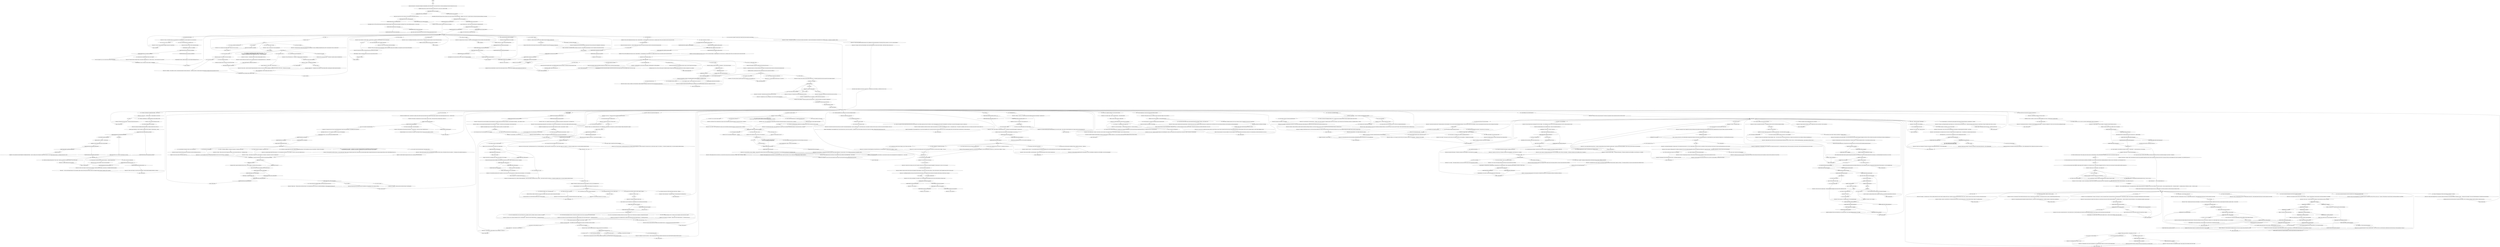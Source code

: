 # DREAM SEAFORT / DOLORES DEI
# She's crossing the street in the water. Click on her
# ==================================================
digraph G {
	  0 [label="START"];
	  1 [label="input"];
	  2 [label="You: \"I like this.\""];
	  3 [label="Variable[\"seafort.dolores_suggestion_red_kiss_success\"]"];
	  4 [label="Variable[\"seafort.dolores_suggestion_red_kiss_success\"]", shape=diamond];
	  5 [label="!(Variable[\"seafort.dolores_suggestion_red_kiss_success\"])", shape=diamond];
	  6 [label="Dolores Dei: \"I don’t... I don’t know what to say. I’m tired.\""];
	  7 [label="Rhetoric: Like she’s heard it before. A million times."];
	  8 [label="nofullname"];
	  9 [label="leavingleavinghub"];
	  10 [label="Dolores Dei: \"This is just a wreath. The Crown of Immortality is made of rarefied light, manna, and raw palladium. It was passed on to me by the rulers of late antiquity...\""];
	  11 [label="Jump to: [heyhub]"];
	  12 [label="You: \"I'm in my head. I miss you.\""];
	  13 [label="Encyclopedia: Yes, if you scare her off you will never *glean* all the historic knowledge..."];
	  14 [label="Jump to: [Dolores Dei: \"\"Don't say that... I know this *pos...\"]"];
	  15 [label="Jump to: [earlyhub]"];
	  16 [label="You: I want to go!"];
	  17 [label="gettingoveritwithbennettfoddy"];
	  18 [label="Dolores Dei: \"See?\" Her eyes widen. \"It just takes some time. For you, I think it will take something like... twenty years maybe? It was hard for me too. I used to think I couldn't *live* without you...\" She looks you straight in the eye -- her irises are light blue, flecked with green."];
	  19 [label="Dolores Dei: She does not seem relieved at all. Glances over her shoulder, then at you... the neon sign of the video rental glows behind her..."];
	  20 [label="You: \"Good. I think I feel a heart attack coming.\"\n\"Good. I think I feel another heart attack coming.\""];
	  21 [label="Dolores Dei: \"Then why are we doing this?\" The advisor to the queen of Suresne sighs and looks down -- at the crumbling asphalt."];
	  22 [label="You: \"You know what is *impolite?* Consigning a lieutenant detective of the Revachol Citizen's Militia to ETERNAL DAMNATION.\""];
	  23 [label="Dolores Dei: \"I will,\" she says. The evening wind blows in and the gown wraps around her like a white flag."];
	  24 [label="Dolores Dei: \"You don't have to hate the world.\" She looks around her, at the evening light. \"Can't you see how kind and beautiful everything is? I don't have time to deal with your pessimism -- there are so many people at the stop at this hour. They're all going to the aerodrome.\""];
	  25 [label="Dolores Dei: \"No, Harry.\" She shakes her head."];
	  26 [label="Reaction Speed: Okay. Sorry. I was naive. Stop listening to me. Forever."];
	  27 [label="Jump to: [dolores main]"];
	  28 [label="Variable[\"seafort.dolores_giving_items_counter\"] >= 2"];
	  29 [label="Variable[\"seafort.dolores_giving_items_counter\"] >= 2", shape=diamond];
	  30 [label="!(Variable[\"seafort.dolores_giving_items_counter\"] >= 2)", shape=diamond];
	  31 [label="Variable[\"seafort.dolores_rhet_recite_it\"]"];
	  32 [label="Variable[\"seafort.dolores_rhet_recite_it\"]", shape=diamond];
	  33 [label="!(Variable[\"seafort.dolores_rhet_recite_it\"])", shape=diamond];
	  34 [label="Dolores Dei: \"Please, Harry, I just don't have time for this.\""];
	  35 [label="letter end hub"];
	  36 [label="You: \"Voyager Road -- I know that place. Where is it?\""];
	  37 [label="You: \"A ticket stub...\""];
	  38 [label="Electrochemistry: You would be right to drown this shit in alcohol. Drown it... until your neurons depolarize. Until it's gone, melted."];
	  39 [label="Jump to: [letter end hub]"];
	  40 [label="Rhetoric: It wouldn't be a cheap rental this time..."];
	  41 [label="You: \"I can afford a better place this time. We can try again -- this time with money. I can *win* now.\""];
	  42 [label="You: \"You're right. I'm sorry. You're soft and good, not a mass murderer.\""];
	  43 [label="Dolores Dei: The delicate wreath on her forehead, pressing into your temple. The silver is cold from the spring evening air."];
	  44 [label="You: \"It's his, the man I heard on the phone?\""];
	  45 [label="You: Swallow."];
	  46 [label="Dolores Dei: \"I terminated yours. Don't you remember, you *poor* fuck? Poverty-stricken fuck.\""];
	  47 [label="Dolores Dei: \"Of course not.\" She looks down at her belly, then up into your old eyes..."];
	  48 [label="Suggestion: Yes! Somewhere hidden among the options popping up in your nervous system... is the *right* one. That will make her love you again, and not go to the aerodrome at all!"];
	  49 [label="You: \"Okay, I understand.\" (Nod silently, like a martyr.)"];
	  50 [label="Perception (Smell): An apricot scented ghost wafts out of her -- her skin, the fabric -- into the flow of the air around you."];
	  51 [label="Shivers: All the roads will miss her footsteps when she's gone from here."];
	  52 [label="Dolores Dei: \"Oh, yes. This is real darkness. It's not death, or war, or child molestation. Real darkness has love for a face. The first death is in the heart, Harry.\""];
	  53 [label="Rhetoric: Hear that? That's the sound of meaninglessness. Meaning, ideas, theory -- all that has evaporated. Now there is only dry silence -- the sound of a mind made up. Just like four billion others. I am so sorry."];
	  54 [label="You: \"Your skin is holy and soft.\""];
	  55 [label="Dolores Dei: \"Oh, this?\" She corrects the wreath on her forehead."];
	  56 [label="Dolores Dei: \"Wow, see? The entire case...\" She smiles. It's another sad smile, with knitted brows."];
	  57 [label="Variable[\"seafort.dolores_intro_ency_win_her_back\"]"];
	  58 [label="Variable[\"seafort.dolores_intro_ency_win_her_back\"]", shape=diamond];
	  59 [label="!(Variable[\"seafort.dolores_intro_ency_win_her_back\"])", shape=diamond];
	  60 [label="Dolores Dei: \"No, Harry.\" She shakes her head. \"It's just regular skin. I'm not as beautiful as you always thought I was. Let's not get into...\""];
	  61 [label="Dolores Dei: \"Sometimes... Not as often as I used to. So much time has passed. More than it seems here...\" She stares at her feet -- the zebra stripes on the intersection. The lights of the video rental glow in her hair."];
	  62 [label="Dolores Dei: \"We don't have anything to talk about anymore. Every combination of words has been played out. The atoms don't form us anymore: us, our love, our unborn daughters...\""];
	  63 [label="You: \"I've heard you before. You're the voice on the phone.\""];
	  64 [label="Variable[\"seafort.dolores_intro_concept_say_something\"]"];
	  65 [label="Variable[\"seafort.dolores_intro_concept_say_something\"]", shape=diamond];
	  66 [label="!(Variable[\"seafort.dolores_intro_concept_say_something\"])", shape=diamond];
	  67 [label="You: \"You're my wife.\""];
	  68 [label="You: \"Maybe. I think I've reached the end of the investigation.\""];
	  69 [label="Dolores Dei: \"But -- I can.\""];
	  70 [label="Jump to: [Dolores Dei: \"\"But -- I can.\"\"]"];
	  71 [label="You: \"Okay. I have *other questions* for you now.\""];
	  72 [label="You: \"But I like my lists.\""];
	  73 [label="Dolores Dei: \"Great,\" she nods. \"It's the abyss of the void. Soon it will be 'the gloaming'; then it will be the 'world-ending'... My friends are waiting for me on the platform, Harry. It's impolite to...\""];
	  74 [label="Jump to: [dolooooooores]"];
	  75 [label="You: \"Maybe this revolutionary figurine then?\" (Show it to her.) \"Maybe you can take this revolutionary figurine? It's got a little musket.\""];
	  76 [label="Dolores Dei: \"... but now, only boring hell remains.\" Her crown-of-hair is aglow with the red of the neon on the corner. Like this, she tramples her feet for warmth. It's getting *really* cold outside."];
	  77 [label="You: Shut up, I'm talking to her."];
	  78 [label="Dolores Dei: \"Voyager Road 21A.\" She nods sadly. \"It was so long ago. It was a million years ago, Harry. No -- a hundred million years ago. I loved you more than you will ever know. I loved you more than anyone has ever loved *anyone*.\""];
	  79 [label="Dolores Dei: \"A street called Voyager Road.\" She smiles, sadly. \"It was a million years ago, Harry. No -- it was a *hundred million* years ago. We were so, so young then. I loved you more than you will ever know. I loved you more than anyone has ever loved *anyone*.\""];
	  80 [label="Dolores Dei: \"But it is gone now. Nothing came of it. No children, nothing built. We live in the coldest of all possible worlds, Harry, orbiting the most distant star. It is agony, sheer agony...\" She shakes her head slowly: \"How *bad* I have to go to the aerodrome.\""];
	  81 [label="Dolores Dei: \"Don't think like that, Harry...\" She smiles."];
	  82 [label="You: \"I know. You would have called me yourself, if I just let you. I was too impatient.\""];
	  83 [label="Dolores Dei: \"Months already. Soon it will be years without the hurt. I sit there in Mirova -- in the holy gratitude of my bliss -- I put my hand on my belly and *smile...*"];
	  84 [label="You: \"Dora, is that you?\""];
	  85 [label="Untitled hub"];
	  86 [label="jumpituphub"];
	  87 [label="Dolores Dei: \"It was just a day then, but to think! Were we there now, you could touch my hair, kiss me. Talk to me about anything; go...\" She shakes her head. \"...virtually *anywhere* in the world. Not like now -- now our interactions are limited to *pain and regret*.\""];
	  88 [label="You: \"No, this is very funny. Ha-ha-ha.\""];
	  89 [label="Dolores Dei: \"No human being should still remember the position of atoms such... aeons ago. It must feel unnaturally sad -- a sadness so ancient, it is shared even by archaebacteria.\""];
	  90 [label="You: I feel her breath..."];
	  91 [label="Suggestion: Brother, you should put me in front of a firing squad. I have no words for how I failed you."];
	  92 [label="Dolores Dei: She shakes her head one more time. The evening wind rustles her hair, blowing old newspapers and fast food wrappings down the street..."];
	  93 [label="Dolores Dei: \"See you tomorrow.\""];
	  94 [label="Dolores Dei: \"See you tomorrow.\""];
	  95 [label="Dolores Dei: She tried not to look at you -- when she withdrew and you held on to your hand. She tried not to look at your face and see the expression there."];
	  96 [label="You: Cinematics END"];
	  97 [label="You: \"How can that be?\""];
	  98 [label="You: \"You don't know what I found! There are these beautiful things that can happen. Mysterious -- below matter, even.\""];
	  99 [label="Dolores Dei: \"It’s about taking care of yourself. Life is not a competition.\""];
	  100 [label="Dolores Dei: \"Yes. Okay. I'm glad.\""];
	  101 [label="You: \"Where are you going?\""];
	  102 [label="You: \"Crown of Immortality? Aren't you already wearing one?\""];
	  103 [label="Encyclopedia: Let her *go?* This is the holy queen of the territories of Mundi and Insulinde! Think of the historic knowledge we could glean! This is a once-in-a-lifetime opportunity -- to win her back!"];
	  104 [label="Logic: Win her *back*? How does that fit in here? And what is the holy suzerain doing here anyway?"];
	  105 [label="You: \"Something is off.\""];
	  106 [label="Jump to: [earlyhub]"];
	  107 [label="Inland Empire: This is everything I always warned you about."];
	  108 [label="Dolores Dei: \"I don't know what you mean, Dolores Dei?\" She looks at you quizzically. It does not seem like a mystery she wants to get into."];
	  109 [label="You: \"You're right. I don't even remember who you are anymore! Ha-ha!\""];
	  110 [label="Volition: Stop, you're only making it worse for him -- you never help with *anything*."];
	  111 [label="Volition: Are you *stupid*?"];
	  112 [label="Volition: See?! She isn't saying anything!"];
	  113 [label="Variable[\"seafort.dolores_volition_stop_it\"]"];
	  114 [label="Variable[\"seafort.dolores_volition_stop_it\"]", shape=diamond];
	  115 [label="!(Variable[\"seafort.dolores_volition_stop_it\"])", shape=diamond];
	  116 [label="Dolores Dei: \"Of course, you're a visionary entrepreneur, and I'm a *social democrat* -- because I don't want to keep hurting you...\" She looks away from you."];
	  117 [label="You: \"I don't have lists.\" (Lie.)"];
	  118 [label="Untitled hub (05)"];
	  119 [label="Dolores Dei: \"You know what I mean...\""];
	  120 [label="You: \"Okay, I'll throw the necktie away! It's stopped saying things anyway.\""];
	  121 [label="Dolores Dei: \"Oh my god, Harry! Stop. I don't want to hear anything about *the mourning*, mourning someone who's still alive -- *any of that*!\""];
	  122 [label="Dolores Dei: \"I don't know what that *means*...\" She sighs with frustration. \"My friends are waiting for me on the platform. I can't let them wait -- it's impolite.\""];
	  123 [label="Conceptualization: In your mind you could still climb inside her bed. Still the only man..."];
	  124 [label="You: \"We were married. You wrote me the letter I threw away...\""];
	  125 [label="Reaction Speed: Yes."];
	  126 [label="Dolores Dei: \"Harry, I don't want things. I want to go to the aerodrome.\""];
	  127 [label="Dolores Dei: \"I didn't *ask* for things. It's too late to give me anything. I would have liked the Headless FALN Rider -- back then...\""];
	  128 [label="Empathy: The weight is you and your hate."];
	  129 [label="Dolores Dei: \"Call me like that...\""];
	  130 [label="You: \"It doesn't say anything anymore. I think there was something I had to do with it. But I didn't. And now it's dead.\""];
	  131 [label="You: \"No, I'm not happy.\""];
	  132 [label="Logic: Why? There is still a way to win her back, you know. All you need to do is *analyze*."];
	  133 [label="Dolores Dei: \"There.\" She points across the water, into the darkness. \"You could not pay the electrical bill. It became a lightless tomb. The years you spent training for the militia, my parents' money... It was not good.\""];
	  134 [label="Rhetoric: You're a better man now. With a rank, in a powerful, armed organization."];
	  135 [label="Volition: You are right."];
	  136 [label="You: \"War criminal!\"\n\"Mass murderer!\""];
	  137 [label="Empathy: You won't do any of that. You can barely make her cry."];
	  138 [label="Dolores Dei: The moment is ending. She is going to move her face away from yours..."];
	  139 [label="You: But I succeeded...\nIt failed..."];
	  140 [label="Jump to: [embarrasingsmooches]"];
	  141 [label="You: Say nothing, stand there like a useless dildo."];
	  142 [label="Jump to: [dolores main]"];
	  143 [label="Dolores Dei: \"Please, Harry...\" The gown moves on her limbs, like water. \"I don't understand what you're saying. You're pitiful and frightening, a smoky apparition of its former self.\""];
	  144 [label="Variable[\"seafort.orb_dream_kim_was_present\"]"];
	  145 [label="Variable[\"seafort.orb_dream_kim_was_present\"]", shape=diamond];
	  146 [label="!(Variable[\"seafort.orb_dream_kim_was_present\"])", shape=diamond];
	  147 [label="Rhetoric: You told her you loved her. She has to feel *something*."];
	  148 [label="Volition: More questions. Ask more."];
	  149 [label="IsHighestPolitical(\"revacholian_nationhood\")"];
	  150 [label="IsHighestPolitical(\"revacholian_nationhood\")", shape=diamond];
	  151 [label="!(IsHighestPolitical(\"revacholian_nationhood\"))", shape=diamond];
	  152 [label="Dolores Dei: \"No, it’s not... I’m glad you’re finally taking care of yourself financially. I really am, but you need to do it for yourself. Not me. I don’t need it. I need to *run-run-run* to the aerodrome!\""];
	  153 [label="Jump to: [earlyhub]"];
	  154 [label="Variable[\"seafort.dolores_intro_ency_historic\"]"];
	  155 [label="Variable[\"seafort.dolores_intro_ency_historic\"]", shape=diamond];
	  156 [label="!(Variable[\"seafort.dolores_intro_ency_historic\"])", shape=diamond];
	  157 [label="You: God damn it, everything was fine already..."];
	  158 [label="dolores main"];
	  159 [label="You: \"Okay then. Super okay. I still have other things I need to know.\" (Withdraw.)"];
	  160 [label="You: \"Let's be the last sane people in the world -- but only twice. If it doesn't work, let's lose our minds and let it all sink into the pale!\""];
	  161 [label="Dolores Dei: \"It's not just the lists...\" She corrects the wreath on her head, with her hands trembling now. \"You get sad, Harry. *Too* sad. People can't get that sad. It's impossible to watch...\""];
	  162 [label="Dolores Dei: \"It's not about some tie, Harry! You've worked there for so long you can't even talk like a normal person anymore! It's always lists with you. *Questions*.\""];
	  163 [label="You: \"It's probably better that you don't.\""];
	  164 [label="You: \"I should have gone even deeper, to a place where I never met you. Because it's impossible to meet people in the ABYSS OF THE VOID!\""];
	  165 [label="Jump to: [dolooooooores]"];
	  166 [label="Dolores Dei: \"I don't want it...\" She doesn't take it. \"It looks expensive. I don't want it.\""];
	  167 [label="You: \"I thought you liked figurines. I thought the figurines were for getting you back.\""];
	  168 [label="Reaction Speed: The figurines... don't do *anything*? Anything at all? But I thought... the historic figure... she had..."];
	  169 [label="Dolores Dei: \"Oh, Harry. You shouldn't have done that...\" She shakes her head very slowly, her white hair brushing her shoulders."];
	  170 [label="You: \"You're the symbol of pain.\""];
	  171 [label="You: \"There's more: kisses-kisses-kisses.\""];
	  172 [label="Dolores Dei: \"We will always have what was.\" She leans on her hand luggage and smiles faintly: \"I will always be *influenced* by it. But it is over. Now only total, unrelenting hell remains.\""];
	  173 [label="Jump to: [letter end hub]"];
	  174 [label="You: \"Can't you turn back to the person you were? I can see her in you. Under the gown and that wreath..\""];
	  175 [label="You: \"Cheap flats... So the rich man took you from me.\""];
	  176 [label="You: \"Yes. You are the least funny part about me.\""];
	  177 [label="You: Her cheek against mine..."];
	  178 [label="Reaction Speed: The phasmid queen! Quick!"];
	  179 [label="Dolores Dei: ...trying hard not to look at you. When she withdrew and you held on to her hand she tried not to look at your face and see the expression there."];
	  180 [label="Dolores Dei: \"Light, life, *culture*... It's so much better than here. Everything here reminds me of you, and the horrible times we had. The nights we stayed up fighting for our dying love.\""];
	  181 [label="Suggestion: With your feet trembling from the steps you took -- trepid and fearful -- you stand against her; her body close to you, radiating warmth. With your eyes closed you move your lips on her mouth."];
	  182 [label="You: \"How will I see you *again* then?\""];
	  183 [label="Variable[\"seafort.dolores_volition_drinking\"]"];
	  184 [label="Variable[\"seafort.dolores_volition_drinking\"]", shape=diamond];
	  185 [label="!(Variable[\"seafort.dolores_volition_drinking\"])", shape=diamond];
	  186 [label="You: \"I solved the entire case of the hanged man.\""];
	  187 [label="You: \"You don't have time to tend to my emotions?\""];
	  188 [label="Dolores Dei: \"Well, I'm in my head too. We're all in our heads.\""];
	  189 [label="You: \"Do you miss me there?\""];
	  190 [label="Pain Threshold: Desperation is gearing up."];
	  191 [label="Dolores Dei: There is a silence. She looks at you, then over her shoulder. Then corrects the wreath on the dome of her forehead."];
	  192 [label="You: \"Why? Why can't we be together?\""];
	  193 [label="Jump to: [dolores main]"];
	  194 [label="You: \"I'm not insane. Don't say that.\""];
	  195 [label="Reaction Speed: Questions? Did someone say questions?"];
	  196 [label="You: \"Yes, but it's not possible to talk without lists.\"\n\"Yes, but it's not possible to talk without trees.\""];
	  197 [label="Dolores Dei: \"Other people get sad too, but not like you. You stay down for years, and then you start beating things... You get violent.\""];
	  198 [label="Dolores Dei: \"In conclusion -- you're ill. You're an old, insane man. And you have to be in hell until the end of your life. And I have to go to Mirova.\""];
	  199 [label="You: \"What about dice? I had some custom dice made in this place...  a Doomed Commercial Area...\""];
	  200 [label="Shivers: It opens up in front of you, with cracked asphalt, and maple leaves brushing your feet. Halos of street lights hang above you, hunched shadows carry grocery bags home. The lights are on -- in the little match box on the corner."];
	  201 [label="Dolores Dei: \"I really, really, *really* have to go there. No human being in the history of the world has ever had to go to the *aerodrome* as much as I have to go there now. You see, Harry...\""];
	  202 [label="Dolores Dei: \"See?\" She smiles -- as if a weight is lifted off her shoulders."];
	  203 [label="Perception (Sight): A tiny golden watch with red straps... around her bony little wrist."];
	  204 [label="Suggestion: You ruined it. There was still a chance. You should have waited longer -- she would have called *you* instead!"];
	  205 [label="You: \"Your name...\""];
	  206 [label="You: Variable[\"seafort.dolores_logic_dora_name\"]"];
	  207 [label="Variable[\"seafort.dolores_logic_dora_name\"]", shape=diamond];
	  208 [label="!(Variable[\"seafort.dolores_logic_dora_name\"])", shape=diamond];
	  209 [label="You: Dora is short for Dolores..."];
	  210 [label="Rhetoric: You need to recite it to her. For effect. All of it. No summaries."];
	  211 [label="You: \"You, you. Every step I take will get LIGHTER. It almost makes me RUN. Sometimes I do. I can't believe I met you, I can't believe the happiness I feel with you. You have a vast, vast soul and I will always ALWAYS, ALWAYS come back to it.\""];
	  212 [label="Dolores Dei: \"... it was *a hundred million years ago*. I was someone else then -- filled to the brim with love for you. Hanging on your every word. Oh Harry, you were the *coolest*... But I am no longer that person. This...\" She points to herself. \"... has taken her place. It will devour you. Harry -- I will eat your mind.\""];
	  213 [label="You: \"What now? What happens now? What is the next thing we talk about?\" (Conclude.)"];
	  214 [label="Dolores Dei: \"The first -- and worst -- time I fell in love. I will always have that with me. It's a fact. But that is all it is. It's like a ticket stub, Harry. It doesn't *do* anything anymore.\""];
	  215 [label="Dolores Dei: \"No. You scared it out of me. With your crying. Your hysteric...\" She stops. \"The awful time we wound up having. In the cheap rental flats you could afford...\""];
	  216 [label="Dolores Dei: \"And my Crown of Immortality? No.\" She shakes her head. \"You scared her out of me. With your crying, your...\" She stops. \"The awful time we wound up having. In the cheap rental flats you could afford...\""];
	  217 [label="Dolores Dei: She smiles mysteriously, looking east. Then turns her gaze back to you. The smile is gone."];
	  218 [label="Dolores Dei: \"Forty-two,\" she nods sadly. \"That is the light rail that took me to Couron, to school and work. Every morning... it's the same stop I met you at, Harry. A hundred thousand million years ago...\""];
	  219 [label="Inland Empire: Then it's you. *You* will make her lungs glow. Your pain is NOT meaningless."];
	  220 [label="Perception (Hearing): It's not. It's not that yet. It's another, you have plenty of time to win her over with *questions* and kisses..."];
	  221 [label="Dolores Dei: Her hand does not return the grip. Her body is rigid. A current of unease courses through it."];
	  222 [label="You: \"I forgive you that you're pregnant. I can deal with it. Just...\""];
	  223 [label="Dolores Dei: \"I *have* to, Harry. Really, I've already missed the 8:30...\" Her fingers wrap around the bag handle. \"I'm gonna go now...\""];
	  224 [label="Jump to: [dolores main]"];
	  225 [label="Dolores Dei: \"No. That would only be painful and dull. At the aerodrome -- life, love, and laughter are waiting for me. At the cafeteria -- dust, hell, and tragicomedy.\""];
	  226 [label="You: \"I want to go back to the completely different world. The see-through world with you.\""];
	  227 [label="Dolores Dei: \"Good. That’s... very nice.\" She doesn’t sound appropriately impressed."];
	  228 [label="You: Say nothing."];
	  229 [label="howareyoudoing"];
	  230 [label="You: \"I'm not doing very well.\""];
	  231 [label="You: \"But... that's not a very good way for things to be.\""];
	  232 [label="Dolores Dei: \"It's not, but...\" She looks at her feet. Little golden sandals cover her toes."];
	  233 [label="Dolores Dei: \"I don't know why I said *but*. There is no but.\""];
	  234 [label="Dolores Dei: \"We were bad for each other, okay? I was bad for you. Can you not see, I'm *bad*? I had to stop, I couldn't just turn into a bad person... You *will* get better.\""];
	  235 [label="Jump to: [Dolores Dei: \"\"I can't answer your *other questio...\"]"];
	  236 [label="Logic: Is that how it is now? We should just try all good things *twice* and then give up? By that logic..."];
	  237 [label="Dolores Dei: \"No, you *don't*. You've worked there for so long you can't even talk like a normal person anymore! It's always lists with you. *Questions*.\""];
	  238 [label="Dolores Dei: \"See? *Let's talk about something else*...\" She sighs."];
	  239 [label="Pain Threshold: This... is a bit *much* for me. It feels like your ribs are cracking around your heart."];
	  240 [label="Dolores Dei: \"You're right. I *was* angry at you. But I truly am *not* anymore. My life is in a very good place...\" She glances over her shoulder."];
	  241 [label="Shivers: Black-eyed dogs wander the alleys, apple trees hang their bony limbs low over the patchwork of roofs: red and black. Revachol West, the evening sun -- she's left and bloomed. Far away from us. Our vast soul."];
	  242 [label="Dolores Dei: \"Oh no, no-no-no-no.\" She shakes her head. \"We're not doing that again.\""];
	  243 [label="Pain Threshold: Yeah. Put a stake through your heart. She'll get hurt too -- collateral damage."];
	  244 [label="Untitled hub (02)"];
	  245 [label="Perception (Sight): The light of the video rental shines through her dress now. A Dolorian figure, cut in black, moves below. It's still her. Her legs, her breasts, her hips..."];
	  246 [label="You: \"No, you're special. You had glowing lungs.\""];
	  247 [label="massmurdering"];
	  248 [label="Dolores Dei: \"It is -- and it's making me late for my beautiful-beautiful flight to Mirova. Far, far away from you -- and Revachol.\""];
	  249 [label="Suggestion: This was not about failure or success. This was always going to be horror. I should not have suggested it, and you should not have listened to me."];
	  250 [label="Conceptualization: The world's most precious material, reserved for those she lets close enough to feel it. You are stealing a touch. It's not yours to take."];
	  251 [label="You: \"You didn't kiss me back.\""];
	  252 [label="Dolores Dei: \"Nothing -- I have to go...\" Her hand wraps around the handle of the bag in her hand again: \"I'm gonna go now...\""];
	  253 [label="Variable[\"seafort.orb_dream_cuno_was_present\"]"];
	  254 [label="Variable[\"seafort.orb_dream_cuno_was_present\"]", shape=diamond];
	  255 [label="!(Variable[\"seafort.orb_dream_cuno_was_present\"])", shape=diamond];
	  256 [label="IsHighestPolitical(\"communist\")"];
	  257 [label="IsHighestPolitical(\"communist\")", shape=diamond];
	  258 [label="!(IsHighestPolitical(\"communist\"))", shape=diamond];
	  259 [label="Dolores Dei: A long sigh, one millennia in the making."];
	  260 [label="You: \"Wrong. It *is* a competition. And I’m going to win.\""];
	  261 [label="Dolores Dei: \"You're yelling, Harry.\" She stops. \"I can't do this. I can't be *afraid* of your emotions anymore. I can't talk about *mad paper* or any of it. Please just let me go.\""];
	  262 [label="You: \"Go. Good bye.\" [Leave.]"];
	  263 [label="You: \"'Hey'? That's all I get?\" (Smile.)"];
	  264 [label="Jump to: [earlyhub]"];
	  265 [label="heyhub"];
	  266 [label="You: \"I guess, yeah.\""];
	  267 [label="Variable[\"seafort.dolores_intro_logic_whatever\"]"];
	  268 [label="Variable[\"seafort.dolores_intro_logic_whatever\"]", shape=diamond];
	  269 [label="!(Variable[\"seafort.dolores_intro_logic_whatever\"])", shape=diamond];
	  270 [label="You: \"Yes. Let's not. I'm sorry I said that.\""];
	  271 [label="Dolores Dei: She does not answer. There's that expression again."];
	  272 [label="You: \"All the stars burn in absolute silence. Have you ever realized?\""];
	  273 [label="Dolores Dei: \"It's okay.\" She puts no effort into making it sound as if it's actually okay."];
	  274 [label="Volition: I can't help you. I am totally useless. Everything I've said is lies. I want the exact same bad things you want. To stand here, like a pillar of salt, saying..."];
	  275 [label="Dolores Dei: \"This is another one, isn't it? We're in a *tree* right now!\""];
	  276 [label="Variable[\"seafort.dolores_tree_not_list\"]"];
	  277 [label="Variable[\"seafort.dolores_tree_not_list\"]", shape=diamond];
	  278 [label="!(Variable[\"seafort.dolores_tree_not_list\"])", shape=diamond];
	  279 [label="Dolores Dei: \"A little down? You've worked there for so long you can't even talk like a normal person anymore! It's always lists with you. *Questions*.\""];
	  280 [label="Inland Empire: We all told you. *Everyone* warned you."];
	  281 [label="Dolores Dei: She does not look back, instead eyes her fingernails. They're bitten, frayed. The evening wind blows in, the gown wraps around her like a white flag."];
	  282 [label="Dolores Dei: \"That's not what the figurines do, Harry.\""];
	  283 [label="Dolores Dei: She looks at the Headless FALN Rider between your fingers and doesn't know what to say."];
	  284 [label="Variable[\"seafort.dolores_inland_all_warned_you\"]"];
	  285 [label="Variable[\"seafort.dolores_inland_all_warned_you\"]", shape=diamond];
	  286 [label="!(Variable[\"seafort.dolores_inland_all_warned_you\"])", shape=diamond];
	  287 [label="Dolores Dei: \"It is. Useless...\" The evening wind blows in as she says the words, her gown wraps around her like a white flag."];
	  288 [label="Jump to: [dolooooooores]"];
	  289 [label="Dolores Dei: \"The questions will not bring those times back, Harry.\" She shakes her head slowly."];
	  290 [label="Jump to: [dolooooooores]"];
	  291 [label="You: \"That's why I think of Dolores Dei...\""];
	  292 [label="You: \"Every step I take, it grows. Until by the time I reach the fuel station it has filled me COMPLETELY. I step on the light rail and look back, something-something, bow collector. I know it will be like this -- until I WALK BACK TO YOU...\""];
	  293 [label="You: \"Where is this Voyager Road?\""];
	  294 [label="Dolores Dei: \"Can't you see -- I can never think you're cool again. I can only think that way about *new* people.\""];
	  295 [label="You: \"What did you mean by *grow*?\""];
	  296 [label="You: \"I can still make your lungs glow, I know I can. If you only let me.\""];
	  297 [label="You: Squeeze her wrist."];
	  298 [label="Dolores Dei: \"*Why* did you do that to yourself? You know I don't cheat, Harry. I never cheated on you.\""];
	  299 [label="Dolores Dei: \"Yes. He did it.\" She looks down at her belly, then up into your old eyes..."];
	  300 [label="You: \"No, actually, wait! I need to see my list again, I'm sorry. Where's my list? Wait!\""];
	  301 [label="You: (It's all I have left.) \"Please...\""];
	  302 [label="Inland Empire: A completely different world."];
	  303 [label="Variable[\"seafort.dolores_shivers_roads_beneath\"]"];
	  304 [label="Variable[\"seafort.dolores_shivers_roads_beneath\"]", shape=diamond];
	  305 [label="!(Variable[\"seafort.dolores_shivers_roads_beneath\"])", shape=diamond];
	  306 [label="Variable[\"seafort.dolores_is_pregnant\"]"];
	  307 [label="Variable[\"seafort.dolores_is_pregnant\"]", shape=diamond];
	  308 [label="!(Variable[\"seafort.dolores_is_pregnant\"])", shape=diamond];
	  309 [label="Empathy: Total annihilation. We got annihilated, Harry. It wasn’t about responsibility at all, it was always only about you having no power at all. Over her. Yourself. Anything. That's why they didn't take you on that airship: you're insane without her."];
	  310 [label="fulldora"];
	  311 [label="Dolores Dei: \"I'm doing really good, actually. Both professionally and romantically. I've come to a fulfilling and peaceful period in my life.\" She nods hastily. \"How are you doing, Harry?\""];
	  312 [label="Jump to: [dolores main]"];
	  313 [label="Dolores Dei: \"No, Harry, we can't.\""];
	  314 [label="Dolores Dei: \"Harry, we can't be together because you're insane.\" Her eyes turn to sorrowful ovals."];
	  315 [label="Variable[\"seafort.dolores_logic_trying_again\"]"];
	  316 [label="Variable[\"seafort.dolores_logic_trying_again\"]", shape=diamond];
	  317 [label="!(Variable[\"seafort.dolores_logic_trying_again\"])", shape=diamond];
	  318 [label="Dolores Dei: \"Yes. Of course. You've got everything under control and I'm hysterical because I don't want to keep hurting you...\" She looks away from you."];
	  319 [label="Dolores Dei: \"A cop... You've worked there for so long you can't even talk like a normal person anymore! It's always lists with you. *Questions*.\""];
	  320 [label="You: Who, everyone?"];
	  321 [label="Variable[\"seafort.dolores_reaction_figurines_do_nothing\"]"];
	  322 [label="Variable[\"seafort.dolores_reaction_figurines_do_nothing\"]", shape=diamond];
	  323 [label="!(Variable[\"seafort.dolores_reaction_figurines_do_nothing\"])", shape=diamond];
	  324 [label="Variable[\"seafort.dolores_elchem_gown\"]"];
	  325 [label="Variable[\"seafort.dolores_elchem_gown\"]", shape=diamond];
	  326 [label="!(Variable[\"seafort.dolores_elchem_gown\"])", shape=diamond];
	  327 [label="You: \"This is so grotesque.\""];
	  328 [label="You: \"I get it. I get it, you have to go to the aerodrome!\""];
	  329 [label="Dolores Dei: \"No, Harry. No human being in the history of the world has ever had to go to the *aerodrome* as much as I have to go there now. You see...\""];
	  330 [label="Empathy: She's really sorry she made you think like that about her beloved aerodrome."];
	  331 [label="Dolores Dei: She shakes her head. \"Let's stop it with the apes, this isn't going anywhere.\""];
	  332 [label="Hand/Eye Coordination: That was not the death blow yet. You saved yourself -- for now. Keep stumbling around and it *will* happen."];
	  333 [label="You: \"Actually, you didn't *say* it. You *wrote* it in a letter, a handwritten letter. I kept it in my paperwork.\""];
	  334 [label="Dolores Dei: \"As *queen regnant* I write a lot of letters.\" She brushes a strand of white hair out her eye."];
	  335 [label="You: \"You're so sharp...\""];
	  336 [label="Dolores Dei: \"It's here.\" She looks around. \"We are *on* Voyager Road. At the end of it -- three hundred metres from the stop. We used to come here to rent videos.\""];
	  337 [label="Dolores Dei: \"Yes. I have found someone. For whom I can feel the same -- a copy of my love for you, only this time he is careful and rich. He will not lose me. It will go somewhere. It will grow...\""];
	  338 [label="Dolores Dei: \"Stop laughing like that, please. It's *scary*.\""];
	  339 [label="Dolores Dei: \"You were very bad to me too...\" She stops. \"We've talked about it like seven million times now, I don't want to do that anymore.\""];
	  340 [label="You: Cold silver against my forehead..."];
	  341 [label="Dolores Dei: \"Now, go ahead...\" She wipes her palms into the silk of her gown. \"...ask me more questions. Let's talk about *something else*.\""];
	  342 [label="Variable[\"seafort.dolores_elchem_sensual_feelz\"]"];
	  343 [label="Variable[\"seafort.dolores_elchem_sensual_feelz\"]", shape=diamond];
	  344 [label="!(Variable[\"seafort.dolores_elchem_sensual_feelz\"])", shape=diamond];
	  345 [label="Dolores Dei: The gown moves on her limbs, like water. She breathes out, her breath heavy. You're running out of ideas."];
	  346 [label="Logic: Why? That's what *dolor* means."];
	  347 [label="Suggestion: Your feet still tremble from the steps you took -- as if over an enormous distance -- standing against her; her body close to you, radiating warmth. With your eyes closed you move your lips on her mouth."];
	  348 [label="Dolores Dei: \"I’m so tired, Harry. I’m so tired of all this...\" She sighs. \"Can’t you see, I already *am* trapped in amber with you? We’re stuck here. I can’t do that any more. The aerodrome is the future. It is laughter and ease... I must go.\""];
	  349 [label="Dolores Dei: \"It’s not about *paper*, Harry, or anything like that...\" She sounds frustrated."];
	  350 [label="Dolores Dei: \"I can’t do this talk again...\" She sounds like she’s going to cry -- but not in a good way."];
	  351 [label="Variable[\"seafort.dolores_intro_volition_shes_mean\"]"];
	  352 [label="Variable[\"seafort.dolores_intro_volition_shes_mean\"]", shape=diamond];
	  353 [label="!(Variable[\"seafort.dolores_intro_volition_shes_mean\"])", shape=diamond];
	  354 [label="Dolores Dei: \"I told you -- good things can still happen.\""];
	  355 [label="Dolores Dei: \"God, Harry...\" She shakes her head, her eyebrows knitting together with worry."];
	  356 [label="Dolores Dei: Where? There's water all around. She turns her face and it's illuminated by the sign of the video rental... Red and cyan..."];
	  357 [label="You: \"It doesn't have to be like this. Maybe we could try again?\" (Proceed.)"];
	  358 [label="You: \"What do you mean by insane?\""];
	  359 [label="Logic: In descending order, usually... It's best to do them like that."];
	  360 [label="You: \"In case you haven't noticed, I'm a cop. It's not easy work.\"\n\"In case you haven't noticed, I'm a cop. It's not easy work, like some kind of Academy or something.\""];
	  361 [label="Dolores Dei: The advisor to the queen of Suresne sighs and looks down -- at the crumbling asphalt. There is nothing she can do about your chest pain."];
	  362 [label="You: \"The Ancient Reptilian Brain was right. It was foolish of me to resurface to the loss.\""];
	  363 [label="Authority: I was wrong. You don't have power over her anymore. You shouldn't have said that. I am wrong about everything. You should go on without me."];
	  364 [label="You: She liked war games and figurines?"];
	  365 [label="Dolores Dei: \"No. Please. Please don't give me anything.\""];
	  366 [label="Jump to: [whatelseisthere]"];
	  367 [label="Dolores Dei: The air gets cold around you. She looks down on her stomach, then up at you. Her eyes are full of tremendous distance and mystery."];
	  368 [label="You: \"I'll let you go there once you answer *all* my questions.\""];
	  369 [label="You: \"It wasn't me. It was my hand.\" (Raise your right hand.) \"My fingers called you.\""];
	  370 [label="Dolores Dei: \"They shouldn't have. They really shouldn't. I was in Mirova already. Safe. In the warmth of the night. Wrapped in my future love. There, I think of you less and less, whole weeks go by without me remembering you...\""];
	  371 [label="Hand/Eye Coordination: The DEATH BLOW is coming."];
	  372 [label="Dolores Dei: \"Great. Now I'm the *symbol of pain*.\" The smile immediately disappears from her face. The air remains just as cold."];
	  373 [label="You: (Take out the letter and read.) \"Every morning, when I step out and you're asleep behind me, I find a LITTLE PIECE OF SADNESS in me. I carry it in my chest down Voyager road.\""];
	  374 [label="Dolores Dei: \"Okay, stop. Yes,\" she surrenders. \"Are you happy now?\""];
	  375 [label="Dolores Dei: \"Very well,\" she sighs. \"I wrote it. It was morning, you slept. There was hoarfrost on the ground when I left. On Voyager Road. It was autumn, the first autumn. But Harry, please understand -- it was a million years ago. No...\""];
	  376 [label="Jump to: [dolores main]"];
	  377 [label="Jump to: [letter end hub]"];
	  378 [label="Dolores Dei: \"Oh, Harry... There is only one way for humans to last forever -- and you did not do that to me...\" She shakes her head."];
	  379 [label="Dolores Dei: \"Okay, Harry.\" She sighs. \"Okay. It was morning and you slept. The room smelled of cigarettes and rowans. There was hoarfrost on the ground, when I left. It was autumn, the first one we had together. But you have to understand -- it was a million years ago. No...\""];
	  380 [label="Dolores Dei: \"That is *very* contested by modern historians.\" She tramples her little feet for warmth and adds: \"Very contested. Plus...\""];
	  381 [label="warcriminaling"];
	  382 [label="embarrasingsmooches"];
	  383 [label="You: \"You're not... kissing me back.\" (End.)"];
	  384 [label="You: \"I have discovered a new species -- I will name it in your honour. The Dolorian Phasmid. It's beautiful like you and also has a white head.\"\n\"I have discovered a new species -- I will name it in your honour. It's beautiful like you, and also has a white head. I'll call it Doraensis.\" "];
	  385 [label="Dolores Dei: She breathes out, heavily, as if something painful has passed through her -- and shakes her head."];
	  386 [label="thegoingsaway"];
	  387 [label="Variable[\"seafort.orb_dream_kim_was_present\"]"];
	  388 [label="Variable[\"seafort.orb_dream_kim_was_present\"]", shape=diamond];
	  389 [label="!(Variable[\"seafort.orb_dream_kim_was_present\"])", shape=diamond];
	  390 [label="You: Cinematics KISS"];
	  391 [label="Variable[\"seafort.dolores_is_pregnant\"]"];
	  392 [label="Variable[\"seafort.dolores_is_pregnant\"]", shape=diamond];
	  393 [label="!(Variable[\"seafort.dolores_is_pregnant\"])", shape=diamond];
	  394 [label="Variable[\"seafort.dolores_is_pregnant\"]"];
	  395 [label="Variable[\"seafort.dolores_is_pregnant\"]", shape=diamond];
	  396 [label="!(Variable[\"seafort.dolores_is_pregnant\"])", shape=diamond];
	  397 [label="Dolores Dei: \"Oh, Harry, this is a dream, can't you see? I'm already in Mirova by now. Who knows how long ago this happened?\" She looks around. \"A year, two, *five* years ago?\""];
	  398 [label="Dolores Dei: \"But Harry, it doesn’t look like you rebuilt yourself, it looks like you fell apart without me. I can’t bare to look at it any more, okay? I feel *guilty*. That’s what I feel when I look at you. Please let me go...\""];
	  399 [label="You: \"Listen, please. It helped me realise I can’t let you go *because* loving you is impossible. You're like a star I should follow.\""];
	  400 [label="Rhetoric: The star has gone out. She can not rekindle it. You can not rekindle it. There is nothing within or below matter, just the dull *no* of a mind made up. Just like four billion others. I am so sorry."];
	  401 [label="You: \"I'm so fucking normal right now.\""];
	  402 [label="You: \"Cool.\""];
	  403 [label="Suggestion: Okay, don't say you need to 'talk' right away. Melt the ice first -- this way you're *already* talking."];
	  404 [label="Suggestion: What are you *doing?* Stop saying things like that."];
	  405 [label="Volition: Not you too..."];
	  406 [label="Dolores Dei: \"Yes. Of course. I'm *bourgeois* -- because I don't want to keep hurting you...\" She looks away from you."];
	  407 [label="Dolores Dei: \"Sometimes. You can be very safe, but...\" They're turning moist now. She slowly shakes her head and tries to get a hold of herself, brushing her hands in her gown..."];
	  408 [label="You: \"Lists are absolutely normal. Everyone has them. You just list everything you want to ask.\""];
	  409 [label="Dolores Dei: \"It's not just the lists, or trees, or whatever...\" She corrects the wreath on her head, with her hands trembling now. \"You get sad, Harry. *Too* sad. People can't get that sad. It's impossible to watch...\""];
	  410 [label="You: (Nod.) \"Yes. I *may* know what you mean.\""];
	  411 [label="You: \"It was just a necktie. It's over anyway.\""];
	  412 [label="You: \"That's so hurtful.\""];
	  413 [label="Dolores Dei: \"There is nothing else.\""];
	  414 [label="Suggestion: It was a good idea. But she felt obliged by the Headless FALN Rider -- to give you things in return. Things she no longer wants to give you. So she refused. That's how it goes -- your figurine rider idea was *naive*."];
	  415 [label="You: \"Okay, I won't give you things then.\""];
	  416 [label="blargle"];
	  417 [label="Logic: Means pain."];
	  418 [label="Interfacing: It was her. I can feel it. I can see it in her tender, long fingers. In her wrists... Her hand wrote it. Said those things."];
	  419 [label="Variable[\"seafort.dolores_logic_sharp_analysis\"]"];
	  420 [label="Variable[\"seafort.dolores_logic_sharp_analysis\"]", shape=diamond];
	  421 [label="!(Variable[\"seafort.dolores_logic_sharp_analysis\"])", shape=diamond];
	  422 [label="Reaction Speed: Your heart burns. Through the blackness you feel the treacle of blood on the mattress below you..."];
	  423 [label="Dolores Dei: \"I hate being that. I don't want to be anything for you. I hope the decades it takes for you to get over me have already passed.\""];
	  424 [label="Volition: Surely the alcohol didn't help either."];
	  425 [label="You: \"Would you say you didn't behave like a war criminal with me?\""];
	  426 [label="Perception (Smell): Apricot scented chewing gum."];
	  427 [label="Variable[\"seafort.dolores_hub_question_counter\"] >= 3"];
	  428 [label="Variable[\"seafort.dolores_hub_question_counter\"] >= 3", shape=diamond];
	  429 [label="!(Variable[\"seafort.dolores_hub_question_counter\"] >= 3)", shape=diamond];
	  430 [label="Dolores Dei: \"See you tomorrow.\""];
	  431 [label="You: \"But this is intolerably bad.\""];
	  432 [label="Variable[\"seafort.dolores_apartment_fascist\"]"];
	  433 [label="Variable[\"seafort.dolores_apartment_fascist\"]", shape=diamond];
	  434 [label="!(Variable[\"seafort.dolores_apartment_fascist\"])", shape=diamond];
	  435 [label="Composure: The you she saw is gone, too. A small stack of sticks stands in its place. Begging."];
	  436 [label="Suggestion: With your feet trembling from the steps you took -- tepid and fearful -- you stand against her; her body close to you, radiating warmth. With your eyes closed you move your lips on her mouth."];
	  437 [label="You: \"There is a way back. To the kingdom of beauty. Of *us*. We need to go live in the pale, sweet love. Come, be trapped in amber with me! Forever!\""];
	  438 [label="Empathy: This won’t be an argument. It will be emotional and true."];
	  439 [label="Dolores Dei: \"Hey.\""];
	  440 [label="Encyclopedia: Off to advise the queen of Shest, most likely. This is the holy suzerain of Mundi and Insulinde -- *definitely* not your wife -- you need to talk to her! Think of the historical knowledge you could glean!"];
	  441 [label="Empathy: She means she doesn't have time to tend to your emotions."];
	  442 [label="Drama: She is trying to muster enthusiasm."];
	  443 [label="You: \"You are. None of the others are as beautiful as you.\""];
	  444 [label="You: \"I have some other questions for you.\""];
	  445 [label="You: \"You're...\" (Point to your head.) \"The mourning.\""];
	  446 [label="You: \"On second thought -- you're Dolores Dei, queen regnant of the territories of Mundi and Insulinde -- and nothing else.\" (Conclude.)"];
	  447 [label="You: \"That's it?\""];
	  448 [label="You: \"Good for me where? In FUCKING HELL?!\""];
	  449 [label="You: \"Like: 'Wow, that cop's crazy'?\""];
	  450 [label="Dolores Dei: \"Yes. Of course. You're a kingsman and I'm a socialist traitor, because I don't want to keep hurting you...\" She looks away from you."];
	  451 [label="Dolores Dei: \"Other people get sad too, but not like you, you stay down for too long. You only communicated with *encyclopaedic trivia*... I was so alone.\""];
	  452 [label="Variable[\"seafort.dolores_painth_chest\"]"];
	  453 [label="Variable[\"seafort.dolores_painth_chest\"]", shape=diamond];
	  454 [label="!(Variable[\"seafort.dolores_painth_chest\"])", shape=diamond];
	  455 [label="You: Just rub your chest and moan."];
	  456 [label="Dolores Dei: She keeps glancing over her shoulder nervously. \"I haven't even bought the tickets yet...\""];
	  457 [label="Dolores Dei: She sighs with frustration: \"My friends are waiting for me on the platform. I can't let them wait -- it's impolite.\""];
	  458 [label="You: \"Voyager Road.\""];
	  459 [label="You: \"What?\""];
	  460 [label="Variable[\"seafort.dolores_painth_stake_through_heart\"]"];
	  461 [label="Variable[\"seafort.dolores_painth_stake_through_heart\"]", shape=diamond];
	  462 [label="!(Variable[\"seafort.dolores_painth_stake_through_heart\"])", shape=diamond];
	  463 [label="Jump to: [letter end hub]"];
	  464 [label="Dolores Dei: \"My lungs do not *glow*, Harry. I am just like all the others. None of us have glowing lungs -- stop making me into some kind of...\""];
	  465 [label="Dolores Dei: She looks at her toenails sticking out from under the gown. \"Everyone has a little glass of wine every now and then. I certainly do. It's a *queen regnant* thing. I don't think it was the alcohol -- it was *inevitability*.\""];
	  466 [label="Suggestion: Stop making her angry. She won't start loving you again if you call her a *mass murderer*. Seriously."];
	  467 [label="You: \"Is it mine?\""];
	  468 [label="Pain Threshold: No. This has to end. Do the last one."];
	  469 [label="Dolores Dei: \"I have to wipe it all off me -- and be clean again. I want to be a good person again, not this. Not what you made me into.\""];
	  470 [label="You: \"Will we ever see each other again?\""];
	  471 [label="Rhetoric: You're a better man now. More level-headed. More *normal*."];
	  472 [label="You: \"You broke me. But I rebuilt myself. With fascism.\""];
	  473 [label="Jump to: [dolores main]"];
	  474 [label="You: \"Can you stay for a moment? We need to talk. We need to have one more massive, epic showdown.\""];
	  475 [label="You: \"I'm sorry. I shouldn't have bothered you.\""];
	  476 [label="Dolores Dei: \"I mean -- hey to you too?\" she says apprehensively."];
	  477 [label="Volition: *Very* off. Just let her go. Listen to me for once..."];
	  478 [label="Dolores Dei: She doesn't reply. You're back in your head. There's silence."];
	  479 [label="Conceptualization: You have to say *something*."];
	  480 [label="You: No. It's stupid. No, no, no. No, I don't want to say those STUPID THINGS!"];
	  481 [label="Rhetoric: I don't understand. It was... she herself said..."];
	  482 [label="moreoptionsintheend"];
	  483 [label="Dolores Dei: \"What *other things*?\" She shakes her head. \"We've been through *all* the things, Harry...\""];
	  484 [label="You: \"Insane -- like what? Like *cool* insane?"];
	  485 [label="Dolores Dei: \"I can't do that anymore. I'm not eighty years old, I'm thirty two. People my age are not supposed to mourn...\" She breathes out, it sounds more angry than a sigh."];
	  486 [label="Ancient Reptilian Brain: Everyone."];
	  487 [label="thishubismostimpolite"];
	  488 [label="You: Say nothing. Just look at her."];
	  489 [label="Variable[\"seafort.dolores_sugg_failed_communication\"]"];
	  490 [label="Variable[\"seafort.dolores_sugg_failed_communication\"]", shape=diamond];
	  491 [label="!(Variable[\"seafort.dolores_sugg_failed_communication\"])", shape=diamond];
	  492 [label="whatelseisthere"];
	  493 [label="You: I don't want to say that."];
	  494 [label="Dolores Dei: \"No, it's all you. I always loved you for it -- but it could not save us. It could not make me stay. In the end your mind just told you precisely how *bad* things are, and who would want to stay around for that?\""];
	  495 [label="Dolores Dei: \"No. It's too late. I found someone for whom I feel the same love I did for you. Only this time -- he is more careful, he will not lose me. It will go somewhere. It will grow...\""];
	  496 [label="Dolores Dei: \"Besides, you're only saying this because things didn't work out between us.\" She stops. \"I really have to go to the aerodrome, I don't have time for this.\""];
	  497 [label="Dolores Dei: No answer. The arches of her brows quiver as she looks you in the eye and backs away from you..."];
	  498 [label="Dolores Dei: \"Oh, Harry... I don't need you to forgive. It's a *good* thing for me.\" She smiles. \"It's good news, why aren't you smiling more?\""];
	  499 [label="Physical Instrument: As you talk it feels like chewing on gravel, granite, steel bars..."];
	  500 [label="Dolores Dei: \"Yes.\""];
	  501 [label="Conceptualization: Silence. A distant wind blows. You can't think of anything pretty to say."];
	  502 [label="Endurance: It’s breaking. You feel fractures across you. Out the cracks comes nothing at all. No king, no man, and no king’s man. The cracks were all there ever was. We are a spiderweb of glass that’s painful to look at. And she’s turning her head."];
	  503 [label="Dolores Dei: She doesn't say anything. It’s excruciating."];
	  504 [label="Jump to: [dolores main]"];
	  505 [label="You: \"You're right, it isn't nice. It's shit and I should kill myself.\""];
	  506 [label="Dolores Dei: She doesn’t say anything. It’s excruciating."];
	  507 [label="Dolores Dei: Dolores Dei -- the innocence of humanism, internationalism, and the welfare state -- turns around to face you. She has an airship bag in her hand. She seems to be in a hurry."];
	  508 [label="Logic: I don't know, man... what is the holy suzerain doing here? Something seems off..."];
	  509 [label="Electrochemistry: Silence, her nuptial gown flows in the wind, wraps around her holy body..."];
	  510 [label="Conceptualization: I'm sorry. I'm foam. All I can do is foam, it's meaningless."];
	  511 [label="You: \"You're not even human.\""];
	  512 [label="You: Move your mouth."];
	  513 [label="You: \"Why?\""];
	  514 [label="You: \"With all my strength, I can't. It's like eating rocks.\""];
	  515 [label="Dolores Dei: \"Yes. It only took me one year, maybe two.\" She smiles and wipes her brow in relief: \"Whooh.\""];
	  516 [label="Dolores Dei: \"I am impolite with you, Harry, because you are the past. Me and those friends will have good times, together, in the future...\" The evening wind blows in, the gown wraps around her like a white flag. She says:"];
	  517 [label="You: \"You're just an evil ape. We're all just evil apes.\""];
	  518 [label="You: Forget it."];
	  519 [label="Dolores Dei: \"I have to go there even more than I used to love you. And *that's* saying something.\" She looks at her travel bag."];
	  520 [label="You: \"Forget about the aerodrome for one second... I lost. And it was *you* who I lost to.\""];
	  521 [label="Dolores Dei: \"In the aerodrome there are silver-rotored ships, and beautiful flying trains I will go away on. It's a nice, peaceful place.\""];
	  522 [label="Logic: Is Dora. That's what the voice said on the phone."];
	  523 [label="You: No. It can't be that. She's Dolores Dei, the innocence of humanism."];
	  524 [label="Dolores Dei: \"...\""];
	  525 [label="You: \"It's a good thing I'm *already* passed out and bleeding this time. Otherwise I'd pass out *again*.\""];
	  526 [label="Dolores Dei: \"Yes. Let's talk about that too.\" She nods. \"Let's bring it up -- the zoo. In Le Jardin. The day we went east of the river. To the aquarium first... I was sad about my mother. I don't even know why. The shimmer of the fish tank on my face, the octopuses...\""];
	  527 [label="Rhetoric: A cheap rental... with mold on the walls, and the tap dripping."];
	  528 [label="Dolores Dei: She shakes her head. \"I am actually very ordinary, Harry. Below this gown and wreath I have an ordinary soul and ordinary thoughts. The only thing inhuman about me is this...\" She looks around."];
	  529 [label="Variable[\"XP.rediscovery_of_insulinde\"]"];
	  530 [label="Variable[\"XP.rediscovery_of_insulinde\"]", shape=diamond];
	  531 [label="!(Variable[\"XP.rediscovery_of_insulinde\"])", shape=diamond];
	  532 [label="Jump to: [embarrasingsmooches]"];
	  533 [label="You: \"The world should end. Now.\""];
	  534 [label="thepregnancyishere"];
	  535 [label="You: \"It's not mine.\""];
	  536 [label="You: Wait, yes! I have *other questions* first. Where's the list?"];
	  537 [label="Dolores Dei: \"No. Too late now. You have forgotten your list and the time is up. I am really going now. I must be on the 10:20 flight...\" She turns."];
	  538 [label="IsTHCPresent(\"juicy_fruit\")"];
	  539 [label="IsTHCPresent(\"juicy_fruit\")", shape=diamond];
	  540 [label="!(IsTHCPresent(\"juicy_fruit\"))", shape=diamond];
	  541 [label="You: \"I miss you so much.\""];
	  542 [label="Dolores Dei: \"See you tomorrow.\""];
	  543 [label="You: \"No...\""];
	  544 [label="You: \"I've taken responsibility for my actions now. I'm a new man. Weighty and normal.\""];
	  545 [label="Perception (Smell): Apricot scented chewing gum brushes your cheek."];
	  546 [label="You: \"Now that I think of it, it's actually all just pointless shit and I should kill myself.\""];
	  547 [label="Jump to: [dolores main]"];
	  548 [label="Dolores Dei: She looks at the suitcase, not knowing what more to say, then over her shoulder."];
	  549 [label="Dolores Dei: \"Yes.\" She looks over her shoulder again. \"I mean no. But I *am* in a hurry.\""];
	  550 [label="Jump to: [earlyhub]"];
	  551 [label="Dolores Dei: She sighs and looks over her shoulder."];
	  552 [label="Jump to: [Pain Threshold: \"Desperation is gearing up.\"]"];
	  553 [label="Dolores Dei: \"No, Harry.\" She shakes her head sadly. \"No. I don't want a *massive, epic showdown*. I want to go to the aerodrome. I have tickets for the 10:20 flight to Mirova...\" She looks at you plaintively. \"Really...\""];
	  554 [label="You: \"I bought you this figurine of a Headless FALN Rider!\" (Give it to her.)"];
	  555 [label="Rhetoric: Where? In *HELL*?"];
	  556 [label="Rhetoric: Oh yes! She'll come around now. I made her love you again, Harry."];
	  557 [label="Variable[\"seafort.dolores_volition_stop_it\"]"];
	  558 [label="Variable[\"seafort.dolores_volition_stop_it\"]", shape=diamond];
	  559 [label="!(Variable[\"seafort.dolores_volition_stop_it\"])", shape=diamond];
	  560 [label="Rhetoric: She's about to say something. Here it comes. She's starting to *love* him again."];
	  561 [label="Dolores Dei: \"It just takes some time. For you, I think it will take something like... twenty years maybe? It was hard for me too, you know -- I used to think I couldn't live without you...\" She looks you straight in the eye -- her irises are light blue, flecked with green."];
	  562 [label="Dolores Dei: \"I don't know. Please...\" She shuffles from one golden-sandaled foot to the other. In the distance a street car screeches."];
	  563 [label="Jump to: [alongtimehub]"];
	  564 [label="You: \"Let's try building Communism *twice*. If it doesn't work, let's abandon it and be slaves forever instead?\""];
	  565 [label="Empathy: She avoids turning them to you..."];
	  566 [label="Dolores Dei: \"Then why are we doing it?\" The advisor to the queen of Suresne sighs and looks down -- at the crumbling asphalt."];
	  567 [label="Authority: WHAT?!"];
	  568 [label="You: \"I don't wanna know! Stop.\""];
	  569 [label="You: \"Evil aerodrome, taking everything away from me.\""];
	  570 [label="Dolores Dei: \"Yes, Harry. I am. Things have gotten *much* better for me -- now that I am the ruler of the known world...\" She pulls up the silvery sleeve of her gown, to check the time. \"Oh god, it's already so late, I have to *go*, Harry.\""];
	  571 [label="You: \"Are you Dora Du Bois?\""];
	  572 [label="You: \"But-- I thought if I threw the damned letter away it would help.\""];
	  573 [label="Dolores Dei: \"We both said a lot of things. We were very young.\""];
	  574 [label="You: \"It doesn't matter anymore.\""];
	  575 [label="You: \"You know what I mean. You left me a letter saying you will always come back to me. That you can't believe how happy you are with me.\" (Summarize.)"];
	  576 [label="Dolores Dei: She sighs in frustration. \"Then why are you *doing* this?\""];
	  577 [label="Rhetoric: Nothing will. I've been poisoned by newspaper and news. All I can do is scream at them and think of her, secretly."];
	  578 [label="You: \"Then *I* will make you different. I will make your lungs glow. I will make you last *forever*.\""];
	  579 [label="You: \"You're right. I'm sorry. You're soft and good, not a war criminal.\""];
	  580 [label="Jump to: [dolores main]"];
	  581 [label="Dolores Dei: ...feels like soft fuzz, a bird covered in down feathers. Brushing against your broken capillaries."];
	  582 [label="Interfacing: Distrust. For you. The curve of her spine, her shoulders hunched. She keeps herself stiff, her centre guarded from your motions, unresponsive to your guidance."];
	  583 [label="You: \"*You're* the Apricot Chewing Gum Scented One.\""];
	  584 [label="You: \"Why didn't you kiss me back?\""];
	  585 [label="Jump to: [kiss aftermatrh hub]"];
	  586 [label="Dolores Dei: It does not. It goes on. Children run in the back alleys. Pigeons take flight. She shakes her head one more time as the evening wind rustles her hair."];
	  587 [label="Dolores Dei: \"No...\" She just shakes her head once more. \"I'm just Dora.\""];
	  588 [label="Suggestion: No! Don't say it. Don't beg. It will only make her *go*!"];
	  589 [label="You: \"Wait, can't we sit down and have a coffee first? There's a cafeteria on the corner...\" (Point east.)"];
	  590 [label="Dolores Dei: \"I won't see you but you will see me.\""];
	  591 [label="IsHighestPolitical(\"ultraliberal\")"];
	  592 [label="IsHighestPolitical(\"ultraliberal\")", shape=diamond];
	  593 [label="!(IsHighestPolitical(\"ultraliberal\"))", shape=diamond];
	  594 [label="Dolores Dei: \"That sounds nice, Harry, but I really don't want to argue about *ideology* with you right now...\""];
	  595 [label="Dolores Dei: \"Harry, it doesn’t look like you’re *hard* at all, it looks like you fell apart without me. I can’t bare to look at it any more, okay? I feel *guilty*. That’s what I feel when I look at you. Please let me go...\""];
	  596 [label="Empathy: Total annihilation. We got annihilated, Harry. You never had any power, you never were a moralist -- or anything. You can't even be insane or shit any more. You have to be *nothing*. Nothing without the light and grace of love."];
	  597 [label="earlyhub"];
	  598 [label="Volition: But you don't even *want* to talk to her! She would only be cold and mean. Let her go."];
	  599 [label="You: \"But what? Tell me there's *something* good...\""];
	  600 [label="Variable[\"seafort.dolores_rhetoric_hell\"]"];
	  601 [label="Variable[\"seafort.dolores_rhetoric_hell\"]", shape=diamond];
	  602 [label="!(Variable[\"seafort.dolores_rhetoric_hell\"])", shape=diamond];
	  603 [label="Dolores Dei: \"We already tried again and it didn't work.\""];
	  604 [label="You: \"I'm the sanest person I know.\""];
	  605 [label="You: \"Everyone gets a little down.\""];
	  606 [label="You: \"I'm glad we're having this conversation. I'm getting so much closure.\""];
	  607 [label="You: \"Okay.\""];
	  608 [label="Dolores Dei: \"Please don't give me any gifts...\" She looks at the airport bag, then at you."];
	  609 [label="Dolores Dei: \"It was a hundred million years ago, Harry... No, make it a thousand million years ago. Practically on another planet.\" She looks at her travel bag, thoughtfully: \"Have I told you how bad I need to go to the aerodrome?\""];
	  610 [label="Jump to: [dolooooooores]"];
	  611 [label="Dolores Dei: \"Oh, Harry? Do you really think so? We haven't talked in *years*... I don't want to call you. I don't want to hear from you. I think of you less and less every year, weeks go by without me remembering you...\""];
	  612 [label="Logic: You're right. I'm useless and boring. There is nothing I can add to you. You should get someone better to do this with..."];
	  613 [label="Jump to: [dolooooooores]"];
	  614 [label="Dolores Dei: \"Yes, Harry, it's me.\" She sighs."];
	  615 [label="Dolores Dei: \"Why what?\""];
	  616 [label="Variable[\"seafort.dolores_handeye_death_blow\"]"];
	  617 [label="Variable[\"seafort.dolores_handeye_death_blow\"]", shape=diamond];
	  618 [label="!(Variable[\"seafort.dolores_handeye_death_blow\"])", shape=diamond];
	  619 [label="You: \"I have it right here -- let me refresh your memory. Let's take a...\" (Pause bitterly.) \"...trip down memory lane.\" (Start reciting.)"];
	  620 [label="You: \"Being a police detective, I have performed a handwriting analysis on this, so I *know* it was you.\""];
	  621 [label="You: \"I was... cool?\""];
	  622 [label="You: \"I will build you a temple of light with my mind. A temple of unimaginable proportions. It will be something no one has ever done before. I will build it with computers.\""];
	  623 [label="You: \"Was I... were *we* drinking?\""];
	  624 [label="Variable[\"church.noid_dolores_the_mass_murderer\"]"];
	  625 [label="Variable[\"church.noid_dolores_the_mass_murderer\"]", shape=diamond];
	  626 [label="!(Variable[\"church.noid_dolores_the_mass_murderer\"])", shape=diamond];
	  627 [label="humannothuman"];
	  628 [label="Dolores Dei: \"Other questions are the last thing I need right now...\" She cups her ear.  \"Hush, can you hear? I think that's the 42...\""];
	  629 [label="kiss aftermatrh hub"];
	  630 [label="You: \"That's it then.\""];
	  631 [label="Dolores Dei: \"Of course not.\" She looks down at her belly, then up into your old eyes..."];
	  632 [label="Logic: Yes."];
	  633 [label="Endurance: You’re breaking. You feel fractures run across you. Out the cracks comes anger, and then nothing at all. No king, no man, and no king’s man. The cracks were all there ever was."];
	  634 [label="Jump to: [embarrasingsmooches]"];
	  635 [label="Dolores Dei: \"Just my scepter, my *globe crucigère*, a spare silk gown. A toothbrush. Travel documents. The Crown of Immortality.\""];
	  636 [label="You: \"I'm dying. In a ruined flak tower. Blood is dripping down my chest...\"\n\"I'm dying. In a ruined flak tower. Blood is dripping down my chest... I've had several heart attacks.\"\n\"I'm dying. In a ruined flak tower. Blood is dripping down my chest... I've had a heart attack.\""];
	  637 [label="Dolores Dei: She breathes out, impatiently."];
	  638 [label="You: \"It changes nothing.\""];
	  639 [label="Dolores Dei: \"Don't say that... I know this *positive* thing sounds stupid to you, Harry, but it works. We all have an obligation to be happy. You too. And you *will* be. Now...\" She looks over her shoulder..."];
	  640 [label="Dolores Dei: \"I'm going to Mirova. To live there -- in Graad. It's one million kilometres away, Harry. Might as well be another lifetime.\""];
	  641 [label="Variable[\"seafort.dolores_intro_sugg_stop_saying_things\"]"];
	  642 [label="Variable[\"seafort.dolores_intro_sugg_stop_saying_things\"]", shape=diamond];
	  643 [label="!(Variable[\"seafort.dolores_intro_sugg_stop_saying_things\"])", shape=diamond];
	  644 [label="Dolores Dei: \"You have to take care of yourself. You're not a young man anymore. If you keep going like this you'll...\" She falls silent."];
	  645 [label="Jump to: [earlyhub]"];
	  646 [label="Dolores Dei: \"It's all gone. I have to go to the aerodrome. I have to leave Revachol and you. And you have to be alone -- in hell, forever. That's just the way it is.\""];
	  647 [label="You: \"You're... the *ex-something*.\""];
	  648 [label="You: \"No\" (Lie.)"];
	  649 [label="Limbic System: Literally all of you."];
	  650 [label="You: \"Would you fucking stop it with the aerodrome already!\""];
	  651 [label="You: \"Beautiful world. Beautiful aerodrome.\""];
	  652 [label="You: \"I didn't want to fight you. You're the tiny ape I loved.\""];
	  653 [label="Logic: ...Du Bois, yes. Dora Du Bois."];
	  654 [label="Variable[\"tc.dora_is_her_name\"]"];
	  655 [label="Variable[\"tc.dora_is_her_name\"]", shape=diamond];
	  656 [label="!(Variable[\"tc.dora_is_her_name\"])", shape=diamond];
	  657 [label="Dolores Dei: \"Harry, do you notice how... none of this is very *funny*?\""];
	  658 [label="Jump to: [dolores main]"];
	  659 [label="Dolores Dei: \"This *thing* you've made me into. I'm sorry for saying so, but I just *hate* it. What is this? This is so far gone, Harry, I don't even...\""];
	  660 [label="Dolores Dei: \"An immortal temple of light? That sounds nice. I *do* want someone to do that for me -- who wouldn't? -- but not you. I don't want *anything* from you.\""];
	  661 [label="You: \"You're right. You don't have glowing lungs. You don't deserve them.\""];
	  662 [label="Dolores Dei: \"You're only saying this because things didn't work out between us. I have to go to the aerodrome now. I don't have time to defend myself from these accusations.\""];
	  663 [label="Dolores Dei: \"I'm not that either... Can't I just *be*?\""];
	  664 [label="You: \"But then this is all meaningless.\""];
	  665 [label="Conceptualization: She will -- once you have erected the TEMPLE OF LIGHT."];
	  666 [label="You: \"Okay, I'm not gonna push it. I have other questions.\""];
	  667 [label="Dolores Dei: \"That sounds like it would be in the news... I don't want that, okay?\" There's a pause. \"Please don't name it that. You discovering a new species changes nothing. If someone else discovered a new species and named it after me, then I would be flattered. But not you.\""];
	  668 [label="Dolores Dei: Her chest rising like a pillow, warm exhalations against the side of your mouth -- her tender soul moving through her lungs."];
	  669 [label="IsTHCPresent(\"juicy_fruit\")"];
	  670 [label="IsTHCPresent(\"juicy_fruit\")", shape=diamond];
	  671 [label="!(IsTHCPresent(\"juicy_fruit\"))", shape=diamond];
	  672 [label="You: \"I just needed to do that. I'm sorry.\""];
	  673 [label="You: \"What happens now?\""];
	  674 [label="You: \"By the way, I’m making *mad paper* now. My net worth is insane.\""];
	  675 [label="You: \"You're not impressed?\""];
	  676 [label="You: \"You're right. I'm not normal. I'm shit.\""];
	  677 [label="You: \"H-hey.\""];
	  678 [label="You: \"How are you doing?\""];
	  679 [label="You: \"I discovered a new species.\""];
	  680 [label="Dolores Dei: \"Anyway.\""];
	  681 [label="Variable[\"seafort.dolores_intro_sugg_talk\"]"];
	  682 [label="Variable[\"seafort.dolores_intro_sugg_talk\"]", shape=diamond];
	  683 [label="!(Variable[\"seafort.dolores_intro_sugg_talk\"])", shape=diamond];
	  684 [label="Endurance: You may not be able to take this. Not this time. Not anymore."];
	  685 [label="Jump to: [earlyhub]"];
	  686 [label="Jump to: [earlyhub]"];
	  687 [label="alongtimehub"];
	  688 [label="You: \"Your Innocence Dolores Dei, I'm sorry I made you sad.\""];
	  689 [label="Physical Instrument: It's not. It's just not possible. It's like *eating rocks*. You just can't *do* it."];
	  690 [label="Jump to: [dolores main]"];
	  691 [label="You: \"So you felt that way once? That you cannot live without me?\""];
	  692 [label="Dolores Dei: They're turning moist now, her eyes. She slowly shakes her head and tries to get a hold of herself, brushing her hands in her gown..."];
	  693 [label="You: \"Let's talk about something else.\""];
	  694 [label="Jump to: [dolooooooores]"];
	  695 [label="You: \"Cool. Your *friends*. Say hi to your friends for me then.\""];
	  696 [label="Jump to: [dolooooooores]"];
	  697 [label="You: \"But then the figurines don't do anything...\""];
	  698 [label="Dolores Dei: \"Not married. We were *engaged* then, living in a little house on the outskirts of Central Jamrock, past the lake that formed when a mainline pipe burst in the early Twenties. At the end of a street called...\""];
	  699 [label="Dolores Dei: \"It wasn't a fight. I was never fighting you.\""];
	  700 [label="Variable[\"seafort.dolores_logic_dora_name\"]"];
	  701 [label="Variable[\"seafort.dolores_logic_dora_name\"]", shape=diamond];
	  702 [label="!(Variable[\"seafort.dolores_logic_dora_name\"])", shape=diamond];
	  703 [label="You: It's Dolores Dei. That's all."];
	  704 [label="Logic: That's sharp. And precise."];
	  705 [label="You: \"The house...\""];
	  706 [label="Interfacing: Don't let her. Don't let her go there. You should re-do the topics. Go over *everything*, the things you didn't say before too. Make it go on and on..."];
	  707 [label="IsTHCPresent(\"the_waste_land_of_reality\")"];
	  708 [label="IsTHCPresent(\"the_waste_land_of_reality\")", shape=diamond];
	  709 [label="!(IsTHCPresent(\"the_waste_land_of_reality\"))", shape=diamond];
	  710 [label="You: No, that's not it. It's super easy to quit drinking. And it has no effect on human relations of this kind."];
	  711 [label="Electrochemistry: See. If you drank with her, you'd be cool again. If you drank with her, you could have sex on alcohol..."];
	  712 [label="Suggestion: Stop making her angry! She won't start loving you again if you call her a war criminal. Seriously."];
	  713 [label="Jump to: [kiss aftermatrh hub]"];
	  714 [label="Dolores Dei: \"You know what this means.\""];
	  715 [label="Dolores Dei: \"It will pass...\" The gown moves on her limbs, like water. \"Everything does.\""];
	  716 [label="You: \"But I swore I wouldn't let you go. You *told* me -- you asked me to be this way.\""];
	  717 [label="Variable[\"seafort.dolores_auth_one_night_in\"]"];
	  718 [label="Variable[\"seafort.dolores_auth_one_night_in\"]", shape=diamond];
	  719 [label="!(Variable[\"seafort.dolores_auth_one_night_in\"])", shape=diamond];
	  720 [label="Dolores Dei: \"See you tomorrow.\""];
	  721 [label="Variable[\"seafort.orb_dream_cuno_was_present\"]"];
	  722 [label="Variable[\"seafort.orb_dream_cuno_was_present\"]", shape=diamond];
	  723 [label="!(Variable[\"seafort.orb_dream_cuno_was_present\"])", shape=diamond];
	  724 [label="Dolores Dei: \"You know what I meant. We're talking about it again. It came up again. This conversation is about *that* again.\""];
	  725 [label="Dolores Dei: \"No, you don't. You're just being a martyr. And I'm really going now. The time is up. I must be on the 10:20 flight...\" She turns."];
	  726 [label="You: \"I've been reading books. I've got lots of new ideas about ideology and capital.\""];
	  727 [label="You: \"I know you still love me.\" (Kiss her.)"];
	  728 [label="You: Variable[\"seafort.dolores_suggestion_red_kiss_success\"]"];
	  729 [label="Variable[\"seafort.dolores_suggestion_red_kiss_success\"]", shape=diamond];
	  730 [label="!(Variable[\"seafort.dolores_suggestion_red_kiss_success\"])", shape=diamond];
	  731 [label="You: \"I have become an unbreakable kingsman.\""];
	  732 [label="Jump to: [dolores main]"];
	  733 [label="You: \"You're right. It's all fucking shit.\""];
	  734 [label="You: \"I mean: I'm a moralist. The other moralists almost took me away on their airship! I'm not a broken, insane man who can't live without you. I know I made mistakes. And I've taken *full responsibility* for all of them. So you can live with me again if you want to. I'm better now.\""];
	  735 [label="Dolores Dei: \"It doesn’t sound like you're better at all, Harry. It doesn’t even sound like you're a moralist, it just sounds like you want to...\" She spreads her arms. \"*Win me back* or something. I don't want you to try that any more, okay? It's too sad, I need to *go*...\""];
	  736 [label="Jump to: [Inland Empire: \"This is everything I always warned...\"]"];
	  737 [label="Dolores Dei: \"I'm sorry. I was heading to the aerodrome, I just don't have time to...\" She stops mid sentence, glances to her right. Then looks at her bag."];
	  738 [label="Dolores Dei: ...is what you want to say. But you don't. Hammers clang in the distance. Children laugh..."];
	  739 [label="You: \"I get the feeling you're not really Dolores Dei.\""];
	  740 [label="Dolores Dei: \"I can't answer your *other questions*, Harry. Not anymore... I have to go.\""];
	  741 [label="Dolores Dei: Her innocence Dolores Dei fiddles with the handle of her airport bag. She has a *pained* expression on her face. It's agonizing."];
	  742 [label="You: \"Okay, I won't ask any more.\""];
	  743 [label="Dolores Dei: \"Yes. But that time is gone now. So *very* gone.\""];
	  744 [label="You: \"They're not lists. They're *trees*.\""];
	  745 [label="Dolores Dei: \"This is another list, isn't it?\""];
	  746 [label="Dolores Dei: \"Other people get sad too, but not like you, you stay down for too long. Until you start giving your thoughts *names* and talking to things...\""];
	  747 [label="You: \"Twenty years? That's so much time...\""];
	  748 [label="Dolores Dei: \"Yes. It really, *really* is better that I don't.\""];
	  749 [label="Dolores Dei: \"Wasn't I Dolores Dei just a second ago? Now I'm the *ex-thing*... You're confusing me. Look, I have to be at the Lausanne Aerodrome at 10:20 PM. I still have a light rail to catch...\""];
	  750 [label="Dolores Dei: \"I'm glad too, but I have to go. My friends are waiting for me on the platform. I can't let them wait -- it's impolite.\""];
	  751 [label="You: \"I should have stayed down.\""];
	  752 [label="Electrochemistry: A thousand times, you beaten animal. A thousand times you've raised that fabric. What is underneath has always calmed you, centred you. Made you sane."];
	  753 [label="Dolores Dei: \"This is how human beings operate.\""];
	  754 [label="Reaction Speed: Yes. I thought... it would be good."];
	  755 [label="IsTHCFixed(\"the_way_home\")"];
	  756 [label="IsTHCFixed(\"the_way_home\")", shape=diamond];
	  757 [label="!(IsTHCFixed(\"the_way_home\"))", shape=diamond];
	  758 [label="Jump to: [dolooooooores]"];
	  759 [label="Dolores Dei: \"At first, yes. I *was* angry at you. But I truly am *not* anymore. My life is in a very good place...\" She glances over her shoulder."];
	  760 [label="Jump to: [dolooooooores]"];
	  761 [label="Dolores Dei: \"It doesn't look like it did, Harry. I'm sorry. I shouldn't have wrote you any letters. I was too young then...\""];
	  762 [label="Jump to: [dolooooooores]"];
	  763 [label="You: \"There was a bow collector. A light rail. Street car number...\""];
	  764 [label="Dolores Dei: \"The coolest...\" She closes her eyes: \"With your leather jacket and your boot cut pants. Smoking in the bus stop. I wanted you to be the rest of my life that day. And you were -- some of it, at least. You were my first. My first kiss, my first time to have sex.\""];
	  765 [label="You: It won't help anyway."];
	  766 [label="You: \"We can get a nice place this time. I can provide for you. I was young and weak then.\""];
	  767 [label="Dolores Dei: \"Is there really anything left? If not, we can always repeat one of the things we have already talked about. Talk about it *again*...\" She looks over her shoulder. \"If you do not to feel like doing that, you should let me go the aerodrome.\""];
	  768 [label="Variable[\"tc.dolores_dei_glowing_lungs\"]"];
	  769 [label="Variable[\"tc.dolores_dei_glowing_lungs\"]", shape=diamond];
	  770 [label="!(Variable[\"tc.dolores_dei_glowing_lungs\"])", shape=diamond];
	  771 [label="Jump to: [dolores main]"];
	  772 [label="Inland Empire: Hidden, distant, kept safe from you."];
	  773 [label="You: \"I thought you would... I know you still love me. You *can't* not.\""];
	  774 [label="You: \"Hold on, what is there to do in Mirova?\""];
	  775 [label="You: \"You don't want me to let you go. Not really. You asked me not to.\""];
	  776 [label="Variable[\"tc.name_full_harrier\"]"];
	  777 [label="Variable[\"tc.name_full_harrier\"]", shape=diamond];
	  778 [label="!(Variable[\"tc.name_full_harrier\"])", shape=diamond];
	  779 [label="Dolores Dei: \"Right here. Tomorrow night. Once this dream starts happening it keeps happening -- three times a week. At least. And Harry, it really, really looks like it's started *happening* again. There's the video rental...\""];
	  780 [label="Variable[\"seafort.dolores_apartment_communist\"]"];
	  781 [label="Variable[\"seafort.dolores_apartment_communist\"]", shape=diamond];
	  782 [label="!(Variable[\"seafort.dolores_apartment_communist\"])", shape=diamond];
	  783 [label="Variable[\"seafort.dolores_apartment_ultralib\"]"];
	  784 [label="Variable[\"seafort.dolores_apartment_ultralib\"]", shape=diamond];
	  785 [label="!(Variable[\"seafort.dolores_apartment_ultralib\"])", shape=diamond];
	  786 [label="Dolores Dei: \"There was a time I would have loved to hear about them. I would have hung on every word. I would have made you feel smart, just, hopeful. But now is not that time. Now we are in hell and in hell there is only the aerodrome. And boring disagreement.\""];
	  787 [label="Dolores Dei: \"I'm not a star. I'm a confused young woman, eating your mind. There are no stars. There is no light. There will be no future. There is only this intersection. And the aerodrome. Where I must go, incessantly, brutally -- utterly without redemption or hope.\""];
	  788 [label="Savoir Faire: You failed. This failed. The hostile takeover. The dawn raid. Paper made out of broken, twisted trees... You're just insane, insane and gone. Even six billion won't fix you if she’s not there."];
	  789 [label="Dolores Dei: \"Do you know how much it hurts me to hear you say that?\" She sounds downright angry. \"I'm shit, you made me shit... I can't do this any more. I can't make you *insane* and *shit* any more, I can't let you turn me into a bad person. I have to go...\""];
	  790 [label="You: \"What's in the bag?\""];
	  791 [label="Dolores Dei: \"Exactly, now...\" She glances over her shoulder. You hear distant traffic. An airship passes overhead, dogs bark somewhere."];
	  792 [label="Jump to: [earlyhub]"];
	  793 [label="You: \"Okay. I'll go back into mine then.\""];
	  794 [label="Dolores Dei: \"The poetry thing is not going to help. It's only going to make things worse. I *really* have to go... I don't even know how you got here.\""];
	  795 [label="You: \"But you said I have a vast soul and you will always come back to it.\""];
	  796 [label="You: \"Don't go...\""];
	  797 [label="dolooooooores"];
	  798 [label="You: \"What went wrong when we tried again? I can do it better.\" (Proceed.)"];
	  799 [label="Dolores Dei: \"See?\" Her eyes widen. \"It just takes some time. For you, it will take something like... twenty years maybe? It was hard for me too. I used to think I couldn't *live* without you...\" She looks you straight in the eye -- her irises are light blue, flecked with green."];
	  800 [label="Jump to: [Dolores Dei: \"\"It just takes some time. For you,...\"]"];
	  801 [label="You: \"Insane... how?\""];
	  802 [label="You: \"Let's try to return Revachol to the likeness of the holy sun in the sky -- but only *twice*. The third time, let's abandon it to debauched homo-sexuals!\""];
	  803 [label="You: \"Let's try inventing the future *twice* and if it doesn't work -- abandon it and live on welfare? Is that how we should do *everything*?\""];
	  804 [label="You: \"No. I meant *mourning*. I'm grieving -- but you're not even dead.\""];
	  805 [label="Suggestion: A form of communication where words have failed?"];
	  806 [label="apeseverywhere"];
	  807 [label="You: \"You're right, yes. So *paranoid* of me. There is no antagonism between us.\""];
	  808 [label="You: \"Do what?\""];
	  809 [label="Dolores Dei: \"Months already. Soon it will be years. Every season that passes the lights get less clear. I sit there, in Mirova -- in the holy gratitude of my bliss -- I put my hand on my belly and *smile...*\""];
	  810 [label="Dolores Dei: Nothing, just pillows against you. Unresponsive... but for the taste of apricots."];
	  811 [label="Dolores Dei: The mysterious smile on her lips keeps stretching wider, as if she's forgotten you're there. In some great and calming thought. Then she notices you -- and it's immediately gone."];
	  812 [label="Dolores Dei: \"...\""];
	  813 [label="Jump to: [dolooooooores]"];
	  814 [label="Dolores Dei: \"It's here, Harry.\" She looks around. \"We are *on* Voyager Road. At the end of it -- three hundred metres from the stop. We used to come here to rent videos.\""];
	  815 [label="You: \"Would you say you haven't behaved like a mass murderer -- with me?\""];
	  816 [label="Empathy: You couldn't make her lungs glow anyway, only cry. And maybe not even that anymore."];
	  817 [label="Jump to: [dolores main]"];
	  818 [label="Jump to: [embarrasingsmooches]"];
	  819 [label="Dolores Dei: \"No, Harry. Not yet. There is one more thing you have to see...\" She slides her hands down her chest, and onto her lower stomach. And smiles."];
	  820 [label="Electrochemistry: A warm gust wraps her gown around her waist and between her thighs."];
	  821 [label="Authority: You have sworn a holy oath Harry. She herself begged you to not let her go."];
	  822 [label="Drama: Lies, sire! She cannot but love you. She  has said so a hundred times."];
	  823 [label="Dolores Dei: \"See you tomorrow.\""];
	  824 [label="Dolores Dei: \"I'm suffocatingly beautiful. And young. And I smell of tutti frutti chewing gum -- like I did that time when I asked you for forgiveness. After leaving you the first time, so long ago...\""];
	  825 [label="You: \"Look at my face. Can you not see how *hard* I am?\" (Point to your diamond hard fascist face.)"];
	  826 [label="You: \"You have a new guy, right? He's fucking *poor* compared to me. I'm gonna INCINERATE him. I have more money than any human being should have. It's SCARY how rich I am. I’m richer than GOD!\""];
	  827 [label="Dolores Dei: She doesn't know what to say."];
	  828 [label="Dolores Dei: \"Wow -- see? A new species...\" She smiles. It's another sad smile, with knitted brows."];
	  829 [label="Variable[\"seafort.dolores_intro_ency_historic\"]"];
	  830 [label="Variable[\"seafort.dolores_intro_ency_historic\"]", shape=diamond];
	  831 [label="!(Variable[\"seafort.dolores_intro_ency_historic\"])", shape=diamond];
	  832 [label="Dolores Dei: The light from the video rental casts shadows on the ground. She turns her face and it's illuminated by it. Red and cyan..."];
	  833 [label="Savoir Faire: Oh god, whatever you do, don't try to kiss her yet -- not after that, you're still reeling... you'll fall over if you try it now..."];
	  834 [label="Dolores Dei: \"That's it, yes,\" she looks up from her toes. \"We've talked about it a million times. You will get over it, just like I did. People do. Things will get good for you again...\""];
	  835 [label="You: \"I'm not getting over it *at all*!\""];
	  836 [label="Empathy: She keeps her shoulders squared and her back straight but it's clear you're still making her sad."];
	  837 [label="Dolores Dei: \"It's okay.\""];
	  838 [label="Jump to: [dolores main]"];
	  839 [label="Dolores Dei: \"Other people get sad too, but not like you, you stay down for too long -- and if you're not down, you're up, running around asking questions. Millions of questions...\""];
	  840 [label="Jump to: [dolores main]"];
	  841 [label="Dolores Dei: \"The morning? I don't understand.\""];
	  842 [label="Jump to: [dolores main]"];
	  843 [label="Dolores Dei: \"I didn't *ask* for things. It's too late to give me anything. I would have liked these things, a long time ago -- the Headless FALN Rider especially...\""];
	  844 [label="Inland Empire: That's the problem. Look at what's pouring out of you..."];
	  845 [label="voyagergerger"];
	  846 [label="You: \"It's always a fight with these tiny apes. Someone always loses.\""];
	  847 [label="Jump to: [dolores main]"];
	  848 [label="You: \"Let's talk about SOMETHING ELSE.\""];
	  849 [label="Savoir Faire: She won't get hurt, she'll bend out of the way."];
	  850 [label="Dolores Dei: \"What do you mean stopped saying things?\""];
	  851 [label="You: \"Nothing.\""];
	  852 [label="You: \"Can't you turn back to the person you were? Can't you think I'm cool again?\""];
	  853 [label="You: No."];
	  854 [label="Jump to: [letter end hub]"];
	  855 [label="Jump to: [letter end hub]"];
	  856 [label="Jump to: [Dolores Dei: \"\"... it was *a hundred million year...\"]"];
	  857 [label="Dolores Dei: \"Who says that? I have ruled with kindness, grace and temperance. It's perfectly normal to have an Army of Humanity. I am the innocence of humanism -- I call it whatever I want to.\""];
	  858 [label="Dolores Dei: \"I didn't ask for them either. They're just a folk tale that has nothing to do with my reign, or the direction I have set our species on...\" She glances over her shoulder, then back at you."];
	  859 [label="Dolores Dei: She is not kissing you back."];
	  860 [label="Dolores Dei: \"I'm pregnant.\""];
	  861 [label="Dolores Dei: \"I terminated yours. Don't you remember, you *poor* fuck? You poverty-stricken fuck.\""];
	  862 [label="You: Say nothing."];
	  863 [label="Jump to: [dolores main]"];
	  864 [label="Jump to: [thegoingsaway]"];
	  865 [label="Dolores Dei: \"That was someone else. I betrayed her, overwrote her, and am happier for it. And I'm really going now. The time is up -- I must be on the 10:20 flight...\" She turns."];
	  867 [label="You: Cinematics END KISS"];
	  0 -> 1
	  1 -> 507
	  2 -> 52
	  3 -> 4
	  3 -> 5
	  4 -> 436
	  5 -> 347
	  6 -> 472
	  6 -> 825
	  7 -> 99
	  8 -> 523
	  8 -> 84
	  9 -> 536
	  9 -> 301
	  10 -> 548
	  11 -> 265
	  12 -> 188
	  13 -> 685
	  14 -> 639
	  15 -> 597
	  16 -> 356
	  17 -> 448
	  17 -> 835
	  17 -> 68
	  17 -> 109
	  18 -> 70
	  19 -> 690
	  20 -> 21
	  21 -> 694
	  22 -> 516
	  23 -> 752
	  24 -> 806
	  25 -> 124
	  26 -> 492
	  27 -> 158
	  28 -> 29
	  28 -> 30
	  29 -> 843
	  30 -> 127
	  31 -> 32
	  31 -> 33
	  32 -> 243
	  33 -> 244
	  34 -> 373
	  34 -> 575
	  35 -> 36
	  35 -> 37
	  35 -> 293
	  35 -> 621
	  35 -> 174
	  35 -> 852
	  35 -> 213
	  35 -> 763
	  36 -> 814
	  37 -> 526
	  38 -> 173
	  39 -> 35
	  40 -> 783
	  41 -> 495
	  42 -> 663
	  43 -> 140
	  44 -> 299
	  45 -> 714
	  46 -> 341
	  47 -> 46
	  48 -> 224
	  49 -> 725
	  50 -> 51
	  51 -> 303
	  52 -> 144
	  53 -> 732
	  54 -> 60
	  55 -> 10
	  56 -> 442
	  57 -> 58
	  57 -> 59
	  58 -> 104
	  59 -> 597
	  60 -> 443
	  60 -> 270
	  61 -> 107
	  62 -> 646
	  63 -> 169
	  64 -> 65
	  64 -> 66
	  65 -> 272
	  65 -> 480
	  66 -> 501
	  67 -> 25
	  68 -> 18
	  69 -> 836
	  70 -> 69
	  71 -> 235
	  72 -> 276
	  73 -> 567
	  74 -> 797
	  75 -> 365
	  76 -> 27
	  77 -> 844
	  78 -> 80
	  79 -> 80
	  80 -> 328
	  80 -> 650
	  80 -> 368
	  81 -> 330
	  82 -> 611
	  83 -> 367
	  84 -> 614
	  85 -> 525
	  85 -> 131
	  85 -> 620
	  85 -> 171
	  86 -> 212
	  87 -> 704
	  88 -> 338
	  89 -> 854
	  90 -> 668
	  91 -> 629
	  92 -> 585
	  95 -> 96
	  96 -> 387
	  97 -> 397
	  98 -> 786
	  99 -> 826
	  99 -> 260
	  99 -> 733
	  100 -> 676
	  100 -> 734
	  101 -> 640
	  102 -> 55
	  103 -> 57
	  104 -> 597
	  105 -> 737
	  106 -> 597
	  107 -> 645
	  108 -> 797
	  109 -> 799
	  110 -> 17
	  111 -> 560
	  112 -> 481
	  113 -> 114
	  113 -> 115
	  114 -> 112
	  115 -> 481
	  116 -> 798
	  116 -> 742
	  117 -> 745
	  118 -> 648
	  118 -> 72
	  118 -> 196
	  118 -> 408
	  119 -> 360
	  119 -> 120
	  119 -> 410
	  119 -> 411
	  119 -> 605
	  120 -> 850
	  121 -> 485
	  122 -> 567
	  123 -> 165
	  124 -> 698
	  125 -> 414
	  126 -> 366
	  127 -> 27
	  128 -> 74
	  129 -> 204
	  130 -> 162
	  131 -> 576
	  132 -> 173
	  133 -> 707
	  134 -> 432
	  135 -> 855
	  136 -> 624
	  137 -> 820
	  138 -> 179
	  139 -> 249
	  140 -> 382
	  141 -> 92
	  142 -> 158
	  143 -> 863
	  144 -> 145
	  144 -> 146
	  145 -> 93
	  146 -> 253
	  147 -> 610
	  148 -> 817
	  149 -> 150
	  149 -> 151
	  150 -> 134
	  151 -> 471
	  152 -> 788
	  153 -> 597
	  154 -> 155
	  154 -> 156
	  155 -> 13
	  156 -> 685
	  157 -> 832
	  158 -> 544
	  158 -> 795
	  158 -> 674
	  158 -> 739
	  158 -> 673
	  158 -> 358
	  158 -> 231
	  158 -> 136
	  158 -> 554
	  158 -> 726
	  158 -> 727
	  158 -> 731
	  158 -> 796
	  158 -> 511
	  159 -> 483
	  160 -> 318
	  161 -> 746
	  161 -> 451
	  161 -> 197
	  161 -> 839
	  162 -> 195
	  163 -> 748
	  164 -> 73
	  165 -> 797
	  166 -> 607
	  166 -> 167
	  167 -> 282
	  168 -> 321
	  169 -> 808
	  170 -> 372
	  171 -> 375
	  172 -> 376
	  173 -> 35
	  174 -> 216
	  175 -> 337
	  176 -> 423
	  177 -> 581
	  178 -> 627
	  179 -> 91
	  180 -> 469
	  181 -> 867
	  182 -> 779
	  183 -> 184
	  183 -> 185
	  184 -> 710
	  184 -> 623
	  185 -> 855
	  186 -> 56
	  187 -> 551
	  188 -> 793
	  188 -> 189
	  189 -> 61
	  190 -> 107
	  191 -> 499
	  192 -> 314
	  193 -> 158
	  194 -> 692
	  195 -> 744
	  195 -> 117
	  195 -> 693
	  196 -> 276
	  197 -> 198
	  198 -> 840
	  199 -> 126
	  200 -> 845
	  201 -> 519
	  202 -> 128
	  203 -> 847
	  204 -> 848
	  204 -> 369
	  204 -> 82
	  205 -> 206
	  206 -> 208
	  206 -> 207
	  207 -> 700
	  208 -> 700
	  209 -> 776
	  210 -> 31
	  211 -> 374
	  212 -> 245
	  213 -> 767
	  214 -> 39
	  215 -> 294
	  216 -> 294
	  217 -> 463
	  218 -> 89
	  219 -> 665
	  220 -> 771
	  221 -> 582
	  222 -> 498
	  223 -> 821
	  224 -> 158
	  225 -> 864
	  226 -> 143
	  227 -> 675
	  227 -> 505
	  227 -> 437
	  227 -> 472
	  227 -> 825
	  228 -> 637
	  229 -> 230
	  229 -> 679
	  229 -> 12
	  229 -> 186
	  229 -> 636
	  230 -> 14
	  231 -> 232
	  232 -> 447
	  232 -> 444
	  232 -> 599
	  233 -> 444
	  233 -> 447
	  234 -> 800
	  235 -> 740
	  236 -> 315
	  237 -> 195
	  238 -> 118
	  239 -> 452
	  240 -> 610
	  241 -> 654
	  242 -> 616
	  243 -> 460
	  244 -> 619
	  244 -> 575
	  245 -> 35
	  246 -> 464
	  247 -> 42
	  247 -> 815
	  248 -> 820
	  249 -> 532
	  250 -> 532
	  251 -> 385
	  252 -> 821
	  253 -> 254
	  253 -> 255
	  254 -> 542
	  255 -> 94
	  256 -> 257
	  256 -> 258
	  257 -> 527
	  258 -> 591
	  259 -> 545
	  260 -> 350
	  261 -> 788
	  262 -> 738
	  263 -> 476
	  264 -> 597
	  265 -> 475
	  265 -> 228
	  265 -> 678
	  265 -> 263
	  266 -> 791
	  267 -> 268
	  267 -> 269
	  268 -> 477
	  269 -> 597
	  270 -> 273
	  271 -> 479
	  272 -> 794
	  273 -> 15
	  274 -> 686
	  275 -> 118
	  276 -> 277
	  276 -> 278
	  277 -> 409
	  278 -> 161
	  279 -> 195
	  280 -> 284
	  281 -> 752
	  282 -> 697
	  283 -> 168
	  284 -> 285
	  284 -> 286
	  285 -> 320
	  285 -> 77
	  286 -> 416
	  287 -> 752
	  288 -> 797
	  289 -> 758
	  290 -> 797
	  291 -> 615
	  292 -> 812
	  293 -> 336
	  294 -> 256
	  295 -> 394
	  296 -> 497
	  297 -> 221
	  298 -> 713
	  299 -> 861
	  300 -> 537
	  301 -> 223
	  302 -> 342
	  303 -> 304
	  303 -> 305
	  304 -> 302
	  305 -> 342
	  306 -> 307
	  306 -> 308
	  307 -> 241
	  308 -> 371
	  309 -> 473
	  310 -> 523
	  310 -> 571
	  310 -> 291
	  311 -> 229
	  312 -> 158
	  313 -> 513
	  314 -> 565
	  315 -> 316
	  315 -> 317
	  316 -> 405
	  317 -> 482
	  318 -> 798
	  318 -> 742
	  319 -> 195
	  320 -> 486
	  321 -> 322
	  321 -> 323
	  322 -> 364
	  322 -> 518
	  323 -> 492
	  324 -> 325
	  324 -> 326
	  325 -> 123
	  326 -> 165
	  327 -> 287
	  328 -> 201
	  329 -> 519
	  330 -> 521
	  331 -> 147
	  332 -> 760
	  333 -> 334
	  334 -> 210
	  335 -> 494
	  336 -> 705
	  337 -> 422
	  338 -> 463
	  339 -> 580
	  340 -> 43
	  341 -> 468
	  342 -> 344
	  342 -> 343
	  343 -> 226
	  343 -> 541
	  343 -> 862
	  344 -> 142
	  345 -> 863
	  346 -> 170
	  347 -> 859
	  348 -> 633
	  349 -> 7
	  350 -> 826
	  350 -> 733
	  351 -> 352
	  351 -> 353
	  352 -> 103
	  353 -> 684
	  354 -> 266
	  354 -> 638
	  355 -> 644
	  356 -> 274
	  357 -> 313
	  358 -> 119
	  359 -> 276
	  360 -> 319
	  361 -> 694
	  362 -> 122
	  363 -> 165
	  364 -> 754
	  365 -> 366
	  366 -> 492
	  367 -> 306
	  368 -> 289
	  369 -> 370
	  370 -> 83
	  371 -> 241
	  372 -> 616
	  373 -> 524
	  374 -> 85
	  375 -> 86
	  376 -> 158
	  377 -> 35
	  378 -> 820
	  379 -> 856
	  380 -> 662
	  381 -> 425
	  381 -> 579
	  382 -> 512
	  382 -> 297
	  382 -> 139
	  382 -> 177
	  382 -> 340
	  382 -> 90
	  382 -> 383
	  383 -> 138
	  384 -> 667
	  385 -> 672
	  385 -> 533
	  385 -> 773
	  385 -> 141
	  386 -> 774
	  386 -> 775
	  386 -> 716
	  386 -> 589
	  386 -> 300
	  386 -> 49
	  387 -> 388
	  387 -> 389
	  388 -> 823
	  389 -> 721
	  390 -> 181
	  390 -> 727
	  391 -> 392
	  391 -> 393
	  392 -> 760
	  393 -> 332
	  394 -> 395
	  394 -> 396
	  395 -> 724
	  396 -> 217
	  397 -> 182
	  398 -> 502
	  399 -> 259
	  400 -> 732
	  401 -> 100
	  402 -> 548
	  403 -> 681
	  404 -> 641
	  405 -> 482
	  406 -> 798
	  406 -> 742
	  407 -> 838
	  408 -> 359
	  409 -> 746
	  409 -> 451
	  409 -> 197
	  409 -> 839
	  410 -> 237
	  411 -> 162
	  412 -> 566
	  413 -> 290
	  414 -> 492
	  415 -> 28
	  416 -> 362
	  416 -> 164
	  416 -> 606
	  416 -> 751
	  417 -> 170
	  417 -> 493
	  418 -> 333
	  418 -> 574
	  419 -> 420
	  419 -> 421
	  420 -> 853
	  420 -> 335
	  421 -> 173
	  422 -> 657
	  423 -> 463
	  424 -> 183
	  425 -> 339
	  426 -> 818
	  427 -> 428
	  427 -> 429
	  428 -> 223
	  429 -> 588
	  431 -> 52
	  432 -> 433
	  432 -> 434
	  433 -> 765
	  433 -> 766
	  434 -> 435
	  435 -> 377
	  436 -> 859
	  437 -> 348
	  438 -> 98
	  438 -> 546
	  438 -> 399
	  439 -> 265
	  440 -> 829
	  441 -> 550
	  442 -> 354
	  443 -> 271
	  444 -> 740
	  445 -> 841
	  446 -> 570
	  447 -> 834
	  448 -> 556
	  449 -> 692
	  450 -> 798
	  450 -> 742
	  451 -> 198
	  452 -> 453
	  452 -> 454
	  453 -> 412
	  453 -> 20
	  453 -> 455
	  454 -> 694
	  455 -> 361
	  456 -> 280
	  457 -> 567
	  458 -> 78
	  459 -> 79
	  460 -> 461
	  460 -> 462
	  461 -> 849
	  462 -> 244
	  463 -> 35
	  464 -> 219
	  465 -> 711
	  466 -> 247
	  467 -> 631
	  468 -> 148
	  469 -> 864
	  470 -> 590
	  471 -> 432
	  472 -> 398
	  473 -> 158
	  474 -> 553
	  475 -> 549
	  476 -> 11
	  477 -> 597
	  478 -> 190
	  479 -> 64
	  480 -> 510
	  481 -> 234
	  482 -> 160
	  482 -> 802
	  482 -> 803
	  482 -> 742
	  482 -> 564
	  482 -> 798
	  483 -> 193
	  484 -> 692
	  485 -> 239
	  486 -> 649
	  487 -> 488
	  487 -> 327
	  487 -> 22
	  487 -> 695
	  488 -> 281
	  489 -> 490
	  489 -> 491
	  490 -> 125
	  491 -> 492
	  492 -> 415
	  492 -> 75
	  492 -> 199
	  493 -> 346
	  494 -> 38
	  495 -> 422
	  496 -> 712
	  497 -> 137
	  498 -> 820
	  499 -> 563
	  500 -> 470
	  501 -> 106
	  502 -> 547
	  503 -> 53
	  504 -> 158
	  505 -> 506
	  506 -> 633
	  507 -> 403
	  508 -> 267
	  509 -> 680
	  510 -> 106
	  511 -> 528
	  512 -> 810
	  513 -> 603
	  514 -> 191
	  515 -> 563
	  516 -> 753
	  517 -> 24
	  518 -> 26
	  519 -> 758
	  520 -> 699
	  521 -> 74
	  522 -> 209
	  522 -> 523
	  523 -> 612
	  524 -> 292
	  525 -> 375
	  526 -> 87
	  527 -> 780
	  528 -> 659
	  529 -> 530
	  529 -> 531
	  530 -> 178
	  531 -> 627
	  532 -> 382
	  533 -> 586
	  534 -> 467
	  534 -> 44
	  534 -> 45
	  534 -> 535
	  535 -> 47
	  536 -> 48
	  537 -> 470
	  537 -> 543
	  538 -> 539
	  538 -> 540
	  539 -> 50
	  540 -> 51
	  541 -> 715
	  543 -> 500
	  544 -> 827
	  545 -> 787
	  546 -> 503
	  547 -> 158
	  548 -> 509
	  549 -> 153
	  550 -> 597
	  551 -> 404
	  552 -> 190
	  553 -> 62
	  554 -> 166
	  555 -> 600
	  556 -> 557
	  557 -> 558
	  557 -> 559
	  558 -> 111
	  559 -> 741
	  560 -> 741
	  561 -> 69
	  562 -> 192
	  562 -> 71
	  563 -> 687
	  564 -> 406
	  565 -> 801
	  565 -> 194
	  565 -> 449
	  565 -> 484
	  565 -> 604
	  566 -> 694
	  567 -> 487
	  568 -> 609
	  569 -> 81
	  570 -> 203
	  571 -> 242
	  572 -> 761
	  573 -> 418
	  574 -> 172
	  575 -> 379
	  576 -> 171
	  576 -> 620
	  576 -> 525
	  577 -> 377
	  578 -> 378
	  579 -> 663
	  580 -> 158
	  581 -> 250
	  582 -> 634
	  583 -> 587
	  584 -> 298
	  585 -> 629
	  586 -> 585
	  587 -> 713
	  588 -> 9
	  589 -> 225
	  590 -> 97
	  591 -> 592
	  591 -> 593
	  592 -> 40
	  593 -> 149
	  594 -> 438
	  595 -> 502
	  596 -> 473
	  597 -> 101
	  597 -> 677
	  597 -> 390
	  597 -> 262
	  597 -> 105
	  597 -> 790
	  597 -> 54
	  597 -> 474
	  597 -> 187
	  598 -> 351
	  599 -> 233
	  600 -> 601
	  600 -> 602
	  601 -> 110
	  602 -> 17
	  603 -> 236
	  604 -> 407
	  605 -> 279
	  606 -> 750
	  607 -> 608
	  608 -> 842
	  609 -> 288
	  610 -> 797
	  611 -> 809
	  612 -> 613
	  613 -> 797
	  614 -> 616
	  615 -> 571
	  616 -> 617
	  616 -> 618
	  617 -> 391
	  618 -> 760
	  619 -> 34
	  620 -> 375
	  621 -> 764
	  622 -> 660
	  623 -> 465
	  624 -> 625
	  624 -> 626
	  625 -> 380
	  626 -> 857
	  627 -> 384
	  627 -> 578
	  627 -> 296
	  627 -> 622
	  627 -> 661
	  627 -> 664
	  627 -> 222
	  628 -> 220
	  629 -> 584
	  629 -> 251
	  629 -> 630
	  629 -> 583
	  630 -> 819
	  631 -> 46
	  632 -> 8
	  633 -> 547
	  634 -> 382
	  635 -> 402
	  635 -> 102
	  636 -> 355
	  637 -> 153
	  638 -> 639
	  639 -> 736
	  640 -> 792
	  641 -> 642
	  641 -> 643
	  642 -> 154
	  643 -> 685
	  644 -> 552
	  645 -> 597
	  646 -> 833
	  647 -> 749
	  648 -> 276
	  649 -> 416
	  650 -> 329
	  651 -> 202
	  652 -> 331
	  653 -> 310
	  654 -> 656
	  654 -> 655
	  655 -> 205
	  655 -> 703
	  656 -> 290
	  657 -> 88
	  657 -> 176
	  657 -> 295
	  658 -> 158
	  659 -> 768
	  660 -> 820
	  661 -> 858
	  662 -> 466
	  663 -> 580
	  664 -> 248
	  665 -> 529
	  666 -> 628
	  667 -> 820
	  668 -> 772
	  669 -> 670
	  669 -> 671
	  670 -> 426
	  671 -> 818
	  672 -> 92
	  673 -> 252
	  674 -> 349
	  675 -> 6
	  676 -> 789
	  677 -> 439
	  678 -> 311
	  679 -> 828
	  680 -> 264
	  681 -> 682
	  681 -> 683
	  682 -> 598
	  683 -> 440
	  684 -> 597
	  685 -> 597
	  686 -> 597
	  687 -> 514
	  687 -> 357
	  687 -> 747
	  687 -> 688
	  687 -> 691
	  687 -> 159
	  688 -> 837
	  689 -> 687
	  690 -> 158
	  691 -> 743
	  692 -> 838
	  693 -> 238
	  694 -> 797
	  695 -> 23
	  696 -> 797
	  697 -> 283
	  698 -> 755
	  699 -> 652
	  699 -> 846
	  699 -> 807
	  700 -> 701
	  700 -> 702
	  701 -> 522
	  702 -> 417
	  703 -> 811
	  704 -> 419
	  705 -> 133
	  706 -> 658
	  707 -> 708
	  707 -> 709
	  708 -> 424
	  709 -> 855
	  710 -> 135
	  711 -> 855
	  712 -> 381
	  713 -> 629
	  714 -> 467
	  714 -> 44
	  714 -> 535
	  715 -> 863
	  716 -> 865
	  717 -> 718
	  717 -> 719
	  718 -> 386
	  719 -> 822
	  721 -> 722
	  721 -> 723
	  722 -> 430
	  723 -> 720
	  724 -> 463
	  725 -> 470
	  725 -> 543
	  726 -> 594
	  727 -> 728
	  728 -> 729
	  728 -> 730
	  729 -> 3
	  730 -> 3
	  731 -> 227
	  732 -> 158
	  733 -> 152
	  734 -> 735
	  735 -> 309
	  736 -> 107
	  737 -> 441
	  738 -> 16
	  738 -> 157
	  739 -> 108
	  740 -> 312
	  741 -> 113
	  742 -> 19
	  743 -> 563
	  744 -> 275
	  745 -> 118
	  746 -> 198
	  747 -> 515
	  748 -> 696
	  749 -> 456
	  750 -> 567
	  751 -> 457
	  752 -> 324
	  753 -> 363
	  754 -> 805
	  755 -> 756
	  755 -> 757
	  756 -> 200
	  757 -> 845
	  758 -> 797
	  759 -> 610
	  760 -> 797
	  761 -> 762
	  762 -> 797
	  763 -> 218
	  764 -> 214
	  765 -> 577
	  766 -> 495
	  767 -> 706
	  768 -> 769
	  768 -> 770
	  769 -> 666
	  769 -> 246
	  770 -> 771
	  771 -> 158
	  772 -> 532
	  773 -> 92
	  774 -> 180
	  775 -> 865
	  776 -> 777
	  776 -> 778
	  777 -> 653
	  778 -> 632
	  779 -> 824
	  780 -> 781
	  780 -> 782
	  781 -> 765
	  781 -> 175
	  782 -> 377
	  783 -> 784
	  783 -> 785
	  784 -> 41
	  784 -> 765
	  785 -> 377
	  786 -> 53
	  787 -> 400
	  788 -> 504
	  789 -> 596
	  790 -> 635
	  791 -> 736
	  792 -> 597
	  793 -> 478
	  794 -> 510
	  795 -> 573
	  796 -> 427
	  797 -> 67
	  797 -> 517
	  797 -> 647
	  797 -> 572
	  797 -> 445
	  797 -> 446
	  797 -> 63
	  798 -> 562
	  799 -> 70
	  800 -> 561
	  801 -> 692
	  802 -> 450
	  803 -> 116
	  804 -> 121
	  805 -> 489
	  806 -> 520
	  806 -> 569
	  806 -> 651
	  807 -> 240
	  808 -> 129
	  809 -> 367
	  810 -> 669
	  811 -> 813
	  812 -> 211
	  813 -> 797
	  814 -> 705
	  815 -> 339
	  816 -> 820
	  817 -> 158
	  818 -> 382
	  819 -> 860
	  820 -> 538
	  821 -> 717
	  822 -> 386
	  824 -> 2
	  824 -> 431
	  825 -> 595
	  826 -> 261
	  827 -> 401
	  828 -> 442
	  829 -> 830
	  829 -> 831
	  830 -> 508
	  831 -> 684
	  832 -> 274
	  833 -> 158
	  834 -> 555
	  835 -> 561
	  836 -> 689
	  837 -> 563
	  838 -> 158
	  839 -> 198
	  840 -> 158
	  841 -> 163
	  841 -> 804
	  842 -> 158
	  843 -> 76
	  844 -> 416
	  845 -> 568
	  845 -> 458
	  845 -> 459
	  846 -> 759
	  847 -> 158
	  848 -> 413
	  849 -> 244
	  850 -> 130
	  850 -> 851
	  851 -> 162
	  852 -> 215
	  853 -> 132
	  854 -> 35
	  855 -> 35
	  856 -> 212
	  857 -> 496
	  858 -> 816
	  859 -> 382
	  860 -> 534
	  861 -> 341
	  862 -> 345
	  863 -> 158
	  864 -> 386
	  865 -> 470
	  865 -> 543
	  867 -> 95
}


